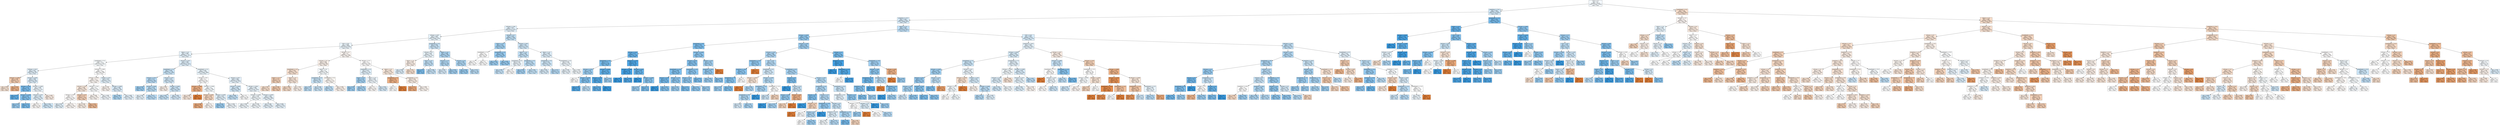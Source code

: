 digraph Tree {
node [shape=box, style="filled", color="black"] ;
0 [label="CCR <= 5.5\ngini = 0.5\nsamples = 26325\nvalue = [12833, 13492]\nclass = True", fillcolor="#f5fafe"] ;
1 [label="graphSize <= 75.0\ngini = 0.492\nsamples = 16341\nvalue = [7134, 9207]\nclass = True", fillcolor="#d2e9f9"] ;
0 -> 1 [labeldistance=2.5, labelangle=45, headlabel="True"] ;
2 [label="graphSize <= 22.5\ngini = 0.494\nsamples = 15531\nvalue = [6940, 8591]\nclass = True", fillcolor="#d9ecfa"] ;
1 -> 2 ;
3 [label="sdComm <= 0.65\ngini = 0.497\nsamples = 11117\nvalue = [5140, 5977]\nclass = True", fillcolor="#e3f1fb"] ;
2 -> 3 ;
4 [label="sdComp <= 0.65\ngini = 0.498\nsamples = 9731\nvalue = [4568, 5163]\nclass = True", fillcolor="#e8f4fc"] ;
3 -> 4 ;
5 [label="CCR <= 0.55\ngini = 0.499\nsamples = 8936\nvalue = [4230, 4706]\nclass = True", fillcolor="#ebf5fc"] ;
4 -> 5 ;
6 [label="nbproc <= 4.5\ngini = 0.498\nsamples = 7722\nvalue = [3605, 4117]\nclass = True", fillcolor="#e6f3fc"] ;
5 -> 6 ;
7 [label="graphDepth <= 3.5\ngini = 0.5\nsamples = 2450\nvalue = [1203, 1247]\nclass = True", fillcolor="#f8fcfe"] ;
6 -> 7 ;
8 [label="sdComp <= 0.02\ngini = 0.497\nsamples = 560\nvalue = [259, 301]\nclass = True", fillcolor="#e3f1fb"] ;
7 -> 8 ;
9 [label="sdComm <= 0.065\ngini = 0.469\nsamples = 32\nvalue = [20, 12]\nclass = False", fillcolor="#f5cdb0"] ;
8 -> 9 ;
10 [label="gini = 0.494\nsamples = 18\nvalue = [10, 8]\nclass = False", fillcolor="#fae6d7"] ;
9 -> 10 ;
11 [label="gini = 0.408\nsamples = 14\nvalue = [10, 4]\nclass = False", fillcolor="#efb388"] ;
9 -> 11 ;
12 [label="sdComp <= 0.065\ngini = 0.496\nsamples = 528\nvalue = [239, 289]\nclass = True", fillcolor="#ddeefb"] ;
8 -> 12 ;
13 [label="sdComm <= 0.02\ngini = 0.375\nsamples = 56\nvalue = [14, 42]\nclass = True", fillcolor="#7bbeee"] ;
12 -> 13 ;
14 [label="gini = 0.278\nsamples = 12\nvalue = [2, 10]\nclass = True", fillcolor="#61b1ea"] ;
13 -> 14 ;
15 [label="sdComm <= 0.065\ngini = 0.397\nsamples = 44\nvalue = [12, 32]\nclass = True", fillcolor="#83c2ef"] ;
13 -> 15 ;
16 [label="gini = 0.444\nsamples = 12\nvalue = [4, 8]\nclass = True", fillcolor="#9ccef2"] ;
15 -> 16 ;
17 [label="gini = 0.375\nsamples = 32\nvalue = [8, 24]\nclass = True", fillcolor="#7bbeee"] ;
15 -> 17 ;
18 [label="sdComm <= 0.065\ngini = 0.499\nsamples = 472\nvalue = [225, 247]\nclass = True", fillcolor="#edf6fd"] ;
12 -> 18 ;
19 [label="sdComm <= 0.02\ngini = 0.496\nsamples = 358\nvalue = [164, 194]\nclass = True", fillcolor="#e0f0fb"] ;
18 -> 19 ;
20 [label="gini = 0.5\nsamples = 122\nvalue = [62, 60]\nclass = False", fillcolor="#fefbf9"] ;
19 -> 20 ;
21 [label="gini = 0.491\nsamples = 236\nvalue = [102, 134]\nclass = True", fillcolor="#d0e8f9"] ;
19 -> 21 ;
22 [label="gini = 0.498\nsamples = 114\nvalue = [61, 53]\nclass = False", fillcolor="#fceee5"] ;
18 -> 22 ;
23 [label="sdComm <= 0.065\ngini = 0.5\nsamples = 1890\nvalue = [944, 946]\nclass = True", fillcolor="#ffffff"] ;
7 -> 23 ;
24 [label="sdComp <= 0.065\ngini = 0.5\nsamples = 1386\nvalue = [712, 674]\nclass = False", fillcolor="#fef8f4"] ;
23 -> 24 ;
25 [label="sdComm <= 0.02\ngini = 0.496\nsamples = 508\nvalue = [276, 232]\nclass = False", fillcolor="#fbebdf"] ;
24 -> 25 ;
26 [label="sdComp <= 0.02\ngini = 0.5\nsamples = 314\nvalue = [158, 156]\nclass = False", fillcolor="#fffdfc"] ;
25 -> 26 ;
27 [label="gini = 0.497\nsamples = 52\nvalue = [24, 28]\nclass = True", fillcolor="#e3f1fb"] ;
26 -> 27 ;
28 [label="gini = 0.5\nsamples = 262\nvalue = [134, 128]\nclass = False", fillcolor="#fef9f6"] ;
26 -> 28 ;
29 [label="sdComp <= 0.02\ngini = 0.477\nsamples = 194\nvalue = [118, 76]\nclass = False", fillcolor="#f6d2b9"] ;
25 -> 29 ;
30 [label="gini = 0.498\nsamples = 94\nvalue = [50, 44]\nclass = False", fillcolor="#fcf0e7"] ;
29 -> 30 ;
31 [label="gini = 0.435\nsamples = 100\nvalue = [68, 32]\nclass = False", fillcolor="#f1bc96"] ;
29 -> 31 ;
32 [label="sdComm <= 0.02\ngini = 0.5\nsamples = 878\nvalue = [436, 442]\nclass = True", fillcolor="#fcfeff"] ;
24 -> 32 ;
33 [label="gini = 0.499\nsamples = 356\nvalue = [184, 172]\nclass = False", fillcolor="#fdf7f2"] ;
32 -> 33 ;
34 [label="gini = 0.499\nsamples = 522\nvalue = [252, 270]\nclass = True", fillcolor="#f2f8fd"] ;
32 -> 34 ;
35 [label="sdComp <= 0.02\ngini = 0.497\nsamples = 504\nvalue = [232, 272]\nclass = True", fillcolor="#e2f1fb"] ;
23 -> 35 ;
36 [label="gini = 0.499\nsamples = 54\nvalue = [28, 26]\nclass = False", fillcolor="#fdf6f1"] ;
35 -> 36 ;
37 [label="sdComp <= 0.065\ngini = 0.496\nsamples = 450\nvalue = [204, 246]\nclass = True", fillcolor="#ddeefb"] ;
35 -> 37 ;
38 [label="gini = 0.466\nsamples = 54\nvalue = [20, 34]\nclass = True", fillcolor="#add7f4"] ;
37 -> 38 ;
39 [label="gini = 0.498\nsamples = 396\nvalue = [184, 212]\nclass = True", fillcolor="#e5f2fc"] ;
37 -> 39 ;
40 [label="sdComm <= 0.02\ngini = 0.496\nsamples = 5272\nvalue = [2402, 2870]\nclass = True", fillcolor="#dfeffb"] ;
6 -> 40 ;
41 [label="graphDepth <= 3.5\ngini = 0.488\nsamples = 1738\nvalue = [734, 1004]\nclass = True", fillcolor="#cae5f8"] ;
40 -> 41 ;
42 [label="sdComp <= 0.02\ngini = 0.477\nsamples = 592\nvalue = [232, 360]\nclass = True", fillcolor="#b9dcf6"] ;
41 -> 42 ;
43 [label="gini = 0.444\nsamples = 48\nvalue = [16, 32]\nclass = True", fillcolor="#9ccef2"] ;
42 -> 43 ;
44 [label="sdComp <= 0.065\ngini = 0.479\nsamples = 544\nvalue = [216, 328]\nclass = True", fillcolor="#bbdef6"] ;
42 -> 44 ;
45 [label="gini = 0.498\nsamples = 30\nvalue = [14, 16]\nclass = True", fillcolor="#e6f3fc"] ;
44 -> 45 ;
46 [label="gini = 0.477\nsamples = 514\nvalue = [202, 312]\nclass = True", fillcolor="#b9dcf6"] ;
44 -> 46 ;
47 [label="sdComp <= 0.02\ngini = 0.492\nsamples = 1146\nvalue = [502, 644]\nclass = True", fillcolor="#d3e9f9"] ;
41 -> 47 ;
48 [label="gini = 0.499\nsamples = 76\nvalue = [40, 36]\nclass = False", fillcolor="#fcf2eb"] ;
47 -> 48 ;
49 [label="sdComp <= 0.065\ngini = 0.491\nsamples = 1070\nvalue = [462, 608]\nclass = True", fillcolor="#cfe7f9"] ;
47 -> 49 ;
50 [label="gini = 0.487\nsamples = 454\nvalue = [190, 264]\nclass = True", fillcolor="#c8e4f8"] ;
49 -> 50 ;
51 [label="gini = 0.493\nsamples = 616\nvalue = [272, 344]\nclass = True", fillcolor="#d6eafa"] ;
49 -> 51 ;
52 [label="graphDepth <= 3.5\ngini = 0.498\nsamples = 3534\nvalue = [1668, 1866]\nclass = True", fillcolor="#eaf5fc"] ;
40 -> 52 ;
53 [label="sdComp <= 0.02\ngini = 0.5\nsamples = 674\nvalue = [338, 336]\nclass = False", fillcolor="#fffefe"] ;
52 -> 53 ;
54 [label="sdComm <= 0.065\ngini = 0.401\nsamples = 36\nvalue = [26, 10]\nclass = False", fillcolor="#efb185"] ;
53 -> 54 ;
55 [label="gini = 0.496\nsamples = 22\nvalue = [12, 10]\nclass = False", fillcolor="#fbeade"] ;
54 -> 55 ;
56 [label="gini = 0.0\nsamples = 14\nvalue = [14, 0]\nclass = False", fillcolor="#e58139"] ;
54 -> 56 ;
57 [label="sdComm <= 0.065\ngini = 0.5\nsamples = 638\nvalue = [312, 326]\nclass = True", fillcolor="#f6fbfe"] ;
53 -> 57 ;
58 [label="sdComp <= 0.065\ngini = 0.483\nsamples = 132\nvalue = [78, 54]\nclass = False", fillcolor="#f7d8c2"] ;
57 -> 58 ;
59 [label="gini = 0.386\nsamples = 46\nvalue = [34, 12]\nclass = False", fillcolor="#eead7f"] ;
58 -> 59 ;
60 [label="gini = 0.5\nsamples = 86\nvalue = [44, 42]\nclass = False", fillcolor="#fef9f6"] ;
58 -> 60 ;
61 [label="sdComp <= 0.065\ngini = 0.497\nsamples = 506\nvalue = [234, 272]\nclass = True", fillcolor="#e3f1fb"] ;
57 -> 61 ;
62 [label="gini = 0.444\nsamples = 60\nvalue = [20, 40]\nclass = True", fillcolor="#9ccef2"] ;
61 -> 62 ;
63 [label="gini = 0.499\nsamples = 446\nvalue = [214, 232]\nclass = True", fillcolor="#f0f7fd"] ;
61 -> 63 ;
64 [label="sdComp <= 0.02\ngini = 0.498\nsamples = 2860\nvalue = [1330, 1530]\nclass = True", fillcolor="#e5f2fc"] ;
52 -> 64 ;
65 [label="sdComm <= 0.065\ngini = 0.492\nsamples = 508\nvalue = [222, 286]\nclass = True", fillcolor="#d3e9f9"] ;
64 -> 65 ;
66 [label="gini = 0.486\nsamples = 376\nvalue = [156, 220]\nclass = True", fillcolor="#c5e2f7"] ;
65 -> 66 ;
67 [label="gini = 0.5\nsamples = 132\nvalue = [66, 66]\nclass = False", fillcolor="#ffffff"] ;
65 -> 67 ;
68 [label="sdComp <= 0.065\ngini = 0.498\nsamples = 2352\nvalue = [1108, 1244]\nclass = True", fillcolor="#e9f4fc"] ;
64 -> 68 ;
69 [label="sdComm <= 0.065\ngini = 0.499\nsamples = 472\nvalue = [228, 244]\nclass = True", fillcolor="#f2f9fd"] ;
68 -> 69 ;
70 [label="gini = 0.499\nsamples = 224\nvalue = [108, 116]\nclass = True", fillcolor="#f1f8fd"] ;
69 -> 70 ;
71 [label="gini = 0.499\nsamples = 248\nvalue = [120, 128]\nclass = True", fillcolor="#f3f9fd"] ;
69 -> 71 ;
72 [label="sdComm <= 0.065\ngini = 0.498\nsamples = 1880\nvalue = [880, 1000]\nclass = True", fillcolor="#e7f3fc"] ;
68 -> 72 ;
73 [label="gini = 0.498\nsamples = 804\nvalue = [376, 428]\nclass = True", fillcolor="#e7f3fc"] ;
72 -> 73 ;
74 [label="gini = 0.498\nsamples = 1076\nvalue = [504, 572]\nclass = True", fillcolor="#e7f3fc"] ;
72 -> 74 ;
75 [label="sdComp <= 0.2\ngini = 0.5\nsamples = 1214\nvalue = [625, 589]\nclass = False", fillcolor="#fef8f4"] ;
5 -> 75 ;
76 [label="sdComm <= 0.2\ngini = 0.499\nsamples = 686\nvalue = [360, 326]\nclass = False", fillcolor="#fdf3ec"] ;
75 -> 76 ;
77 [label="graphDepth <= 3.5\ngini = 0.492\nsamples = 326\nvalue = [184, 142]\nclass = False", fillcolor="#f9e2d2"] ;
76 -> 77 ;
78 [label="nbproc <= 4.5\ngini = 0.478\nsamples = 76\nvalue = [46, 30]\nclass = False", fillcolor="#f6d3ba"] ;
77 -> 78 ;
79 [label="gini = 0.49\nsamples = 28\nvalue = [16, 12]\nclass = False", fillcolor="#f8e0ce"] ;
78 -> 79 ;
80 [label="gini = 0.469\nsamples = 48\nvalue = [30, 18]\nclass = False", fillcolor="#f5cdb0"] ;
78 -> 80 ;
81 [label="nbproc <= 4.5\ngini = 0.495\nsamples = 250\nvalue = [138, 112]\nclass = False", fillcolor="#fae7da"] ;
77 -> 81 ;
82 [label="gini = 0.488\nsamples = 128\nvalue = [74, 54]\nclass = False", fillcolor="#f8ddc9"] ;
81 -> 82 ;
83 [label="gini = 0.499\nsamples = 122\nvalue = [64, 58]\nclass = False", fillcolor="#fdf3ec"] ;
81 -> 83 ;
84 [label="nbproc <= 4.5\ngini = 0.5\nsamples = 360\nvalue = [176, 184]\nclass = True", fillcolor="#f6fbfe"] ;
76 -> 84 ;
85 [label="graphDepth <= 3.5\ngini = 0.488\nsamples = 90\nvalue = [38, 52]\nclass = True", fillcolor="#cae5f8"] ;
84 -> 85 ;
86 [label="gini = 0.48\nsamples = 10\nvalue = [4, 6]\nclass = True", fillcolor="#bddef6"] ;
85 -> 86 ;
87 [label="gini = 0.489\nsamples = 80\nvalue = [34, 46]\nclass = True", fillcolor="#cbe5f8"] ;
85 -> 87 ;
88 [label="graphDepth <= 3.5\ngini = 0.5\nsamples = 270\nvalue = [138, 132]\nclass = False", fillcolor="#fefaf6"] ;
84 -> 88 ;
89 [label="gini = 0.48\nsamples = 30\nvalue = [12, 18]\nclass = True", fillcolor="#bddef6"] ;
88 -> 89 ;
90 [label="gini = 0.499\nsamples = 240\nvalue = [126, 114]\nclass = False", fillcolor="#fdf3ec"] ;
88 -> 90 ;
91 [label="sdComm <= 0.2\ngini = 0.5\nsamples = 528\nvalue = [265, 263]\nclass = False", fillcolor="#fffefe"] ;
75 -> 91 ;
92 [label="graphDepth <= 3.5\ngini = 0.497\nsamples = 278\nvalue = [128, 150]\nclass = True", fillcolor="#e2f1fb"] ;
91 -> 92 ;
93 [label="nbproc <= 4.5\ngini = 0.455\nsamples = 40\nvalue = [14, 26]\nclass = True", fillcolor="#a4d2f3"] ;
92 -> 93 ;
94 [label="gini = 0.444\nsamples = 12\nvalue = [4, 8]\nclass = True", fillcolor="#9ccef2"] ;
93 -> 94 ;
95 [label="gini = 0.459\nsamples = 28\nvalue = [10, 18]\nclass = True", fillcolor="#a7d3f3"] ;
93 -> 95 ;
96 [label="nbproc <= 4.5\ngini = 0.499\nsamples = 238\nvalue = [114, 124]\nclass = True", fillcolor="#eff7fd"] ;
92 -> 96 ;
97 [label="gini = 0.5\nsamples = 130\nvalue = [66, 64]\nclass = False", fillcolor="#fefbf9"] ;
96 -> 97 ;
98 [label="gini = 0.494\nsamples = 108\nvalue = [48, 60]\nclass = True", fillcolor="#d7ebfa"] ;
96 -> 98 ;
99 [label="nbproc <= 4.5\ngini = 0.495\nsamples = 250\nvalue = [137, 113]\nclass = False", fillcolor="#fae9dc"] ;
91 -> 99 ;
100 [label="graphDepth <= 3.5\ngini = 0.401\nsamples = 18\nvalue = [13, 5]\nclass = False", fillcolor="#efb185"] ;
99 -> 100 ;
101 [label="gini = 0.5\nsamples = 10\nvalue = [5, 5]\nclass = False", fillcolor="#ffffff"] ;
100 -> 101 ;
102 [label="gini = 0.0\nsamples = 8\nvalue = [8, 0]\nclass = False", fillcolor="#e58139"] ;
100 -> 102 ;
103 [label="graphDepth <= 3.5\ngini = 0.498\nsamples = 232\nvalue = [124, 108]\nclass = False", fillcolor="#fcefe5"] ;
99 -> 103 ;
104 [label="gini = 0.375\nsamples = 16\nvalue = [12, 4]\nclass = False", fillcolor="#eeab7b"] ;
103 -> 104 ;
105 [label="gini = 0.499\nsamples = 216\nvalue = [112, 104]\nclass = False", fillcolor="#fdf6f1"] ;
103 -> 105 ;
106 [label="graphDepth <= 3.5\ngini = 0.489\nsamples = 795\nvalue = [338, 457]\nclass = True", fillcolor="#cbe5f8"] ;
4 -> 106 ;
107 [label="sdComm <= 0.2\ngini = 0.498\nsamples = 407\nvalue = [192, 215]\nclass = True", fillcolor="#eaf5fc"] ;
106 -> 107 ;
108 [label="nbproc <= 4.5\ngini = 0.498\nsamples = 211\nvalue = [112, 99]\nclass = False", fillcolor="#fcf0e8"] ;
107 -> 108 ;
109 [label="gini = 0.496\nsamples = 66\nvalue = [30, 36]\nclass = True", fillcolor="#deeffb"] ;
108 -> 109 ;
110 [label="gini = 0.491\nsamples = 145\nvalue = [82, 63]\nclass = False", fillcolor="#f9e2d1"] ;
108 -> 110 ;
111 [label="nbproc <= 4.5\ngini = 0.483\nsamples = 196\nvalue = [80, 116]\nclass = True", fillcolor="#c2e1f7"] ;
107 -> 111 ;
112 [label="gini = 0.375\nsamples = 8\nvalue = [2, 6]\nclass = True", fillcolor="#7bbeee"] ;
111 -> 112 ;
113 [label="gini = 0.486\nsamples = 188\nvalue = [78, 110]\nclass = True", fillcolor="#c5e2f7"] ;
111 -> 113 ;
114 [label="nbproc <= 4.5\ngini = 0.469\nsamples = 388\nvalue = [146, 242]\nclass = True", fillcolor="#b0d8f5"] ;
106 -> 114 ;
115 [label="sdComm <= 0.2\ngini = 0.471\nsamples = 158\nvalue = [60, 98]\nclass = True", fillcolor="#b2d9f5"] ;
114 -> 115 ;
116 [label="gini = 0.494\nsamples = 54\nvalue = [24, 30]\nclass = True", fillcolor="#d7ebfa"] ;
115 -> 116 ;
117 [label="gini = 0.453\nsamples = 104\nvalue = [36, 68]\nclass = True", fillcolor="#a2d1f3"] ;
115 -> 117 ;
118 [label="sdComm <= 0.2\ngini = 0.468\nsamples = 230\nvalue = [86, 144]\nclass = True", fillcolor="#afd8f5"] ;
114 -> 118 ;
119 [label="gini = 0.438\nsamples = 68\nvalue = [22, 46]\nclass = True", fillcolor="#98ccf1"] ;
118 -> 119 ;
120 [label="gini = 0.478\nsamples = 162\nvalue = [64, 98]\nclass = True", fillcolor="#baddf6"] ;
118 -> 120 ;
121 [label="sdComp <= 0.2\ngini = 0.485\nsamples = 1386\nvalue = [572, 814]\nclass = True", fillcolor="#c4e2f7"] ;
3 -> 121 ;
122 [label="nbproc <= 4.5\ngini = 0.457\nsamples = 368\nvalue = [130, 238]\nclass = True", fillcolor="#a5d3f3"] ;
121 -> 122 ;
123 [label="graphDepth <= 3.5\ngini = 0.5\nsamples = 60\nvalue = [30, 30]\nclass = False", fillcolor="#ffffff"] ;
122 -> 123 ;
124 [label="gini = 0.5\nsamples = 20\nvalue = [10, 10]\nclass = False", fillcolor="#ffffff"] ;
123 -> 124 ;
125 [label="gini = 0.5\nsamples = 40\nvalue = [20, 20]\nclass = False", fillcolor="#ffffff"] ;
123 -> 125 ;
126 [label="graphDepth <= 3.5\ngini = 0.439\nsamples = 308\nvalue = [100, 208]\nclass = True", fillcolor="#98ccf2"] ;
122 -> 126 ;
127 [label="gini = 0.444\nsamples = 108\nvalue = [36, 72]\nclass = True", fillcolor="#9ccef2"] ;
126 -> 127 ;
128 [label="gini = 0.435\nsamples = 200\nvalue = [64, 136]\nclass = True", fillcolor="#96cbf1"] ;
126 -> 128 ;
129 [label="sdComp <= 0.65\ngini = 0.491\nsamples = 1018\nvalue = [442, 576]\nclass = True", fillcolor="#d1e8f9"] ;
121 -> 129 ;
130 [label="nbproc <= 4.5\ngini = 0.486\nsamples = 548\nvalue = [228, 320]\nclass = True", fillcolor="#c6e3f8"] ;
129 -> 130 ;
131 [label="graphDepth <= 3.5\ngini = 0.499\nsamples = 84\nvalue = [40, 44]\nclass = True", fillcolor="#edf6fd"] ;
130 -> 131 ;
132 [label="gini = 0.486\nsamples = 24\nvalue = [10, 14]\nclass = True", fillcolor="#c6e3f8"] ;
131 -> 132 ;
133 [label="gini = 0.5\nsamples = 60\nvalue = [30, 30]\nclass = False", fillcolor="#ffffff"] ;
131 -> 133 ;
134 [label="graphDepth <= 3.5\ngini = 0.482\nsamples = 464\nvalue = [188, 276]\nclass = True", fillcolor="#c0e0f7"] ;
130 -> 134 ;
135 [label="gini = 0.454\nsamples = 46\nvalue = [16, 30]\nclass = True", fillcolor="#a3d1f3"] ;
134 -> 135 ;
136 [label="gini = 0.484\nsamples = 418\nvalue = [172, 246]\nclass = True", fillcolor="#c3e2f7"] ;
134 -> 136 ;
137 [label="nbproc <= 4.5\ngini = 0.496\nsamples = 470\nvalue = [214, 256]\nclass = True", fillcolor="#dfeffb"] ;
129 -> 137 ;
138 [label="graphDepth <= 3.5\ngini = 0.491\nsamples = 240\nvalue = [104, 136]\nclass = True", fillcolor="#d0e8f9"] ;
137 -> 138 ;
139 [label="gini = 0.494\nsamples = 188\nvalue = [84, 104]\nclass = True", fillcolor="#d9ecfa"] ;
138 -> 139 ;
140 [label="gini = 0.473\nsamples = 52\nvalue = [20, 32]\nclass = True", fillcolor="#b5daf5"] ;
138 -> 140 ;
141 [label="graphDepth <= 3.5\ngini = 0.499\nsamples = 230\nvalue = [110, 120]\nclass = True", fillcolor="#eff7fd"] ;
137 -> 141 ;
142 [label="gini = 0.498\nsamples = 106\nvalue = [50, 56]\nclass = True", fillcolor="#eaf4fc"] ;
141 -> 142 ;
143 [label="gini = 0.499\nsamples = 124\nvalue = [60, 64]\nclass = True", fillcolor="#f3f9fd"] ;
141 -> 143 ;
144 [label="nbproc <= 4.5\ngini = 0.483\nsamples = 4414\nvalue = [1800, 2614]\nclass = True", fillcolor="#c1e0f7"] ;
2 -> 144 ;
145 [label="sdComp <= 0.065\ngini = 0.434\nsamples = 1294\nvalue = [412, 882]\nclass = True", fillcolor="#95cbf1"] ;
144 -> 145 ;
146 [label="graphDepth <= 9.0\ngini = 0.382\nsamples = 412\nvalue = [106, 306]\nclass = True", fillcolor="#7ebfee"] ;
145 -> 146 ;
147 [label="sdComp <= 0.02\ngini = 0.317\nsamples = 172\nvalue = [34, 138]\nclass = True", fillcolor="#6ab5eb"] ;
146 -> 147 ;
148 [label="graphDepth <= 6.5\ngini = 0.371\nsamples = 114\nvalue = [28, 86]\nclass = True", fillcolor="#79bded"] ;
147 -> 148 ;
149 [label="sdComm <= 0.02\ngini = 0.444\nsamples = 54\nvalue = [18, 36]\nclass = True", fillcolor="#9ccef2"] ;
148 -> 149 ;
150 [label="gini = 0.5\nsamples = 16\nvalue = [8, 8]\nclass = False", fillcolor="#ffffff"] ;
149 -> 150 ;
151 [label="sdComm <= 0.065\ngini = 0.388\nsamples = 38\nvalue = [10, 28]\nclass = True", fillcolor="#80c0ee"] ;
149 -> 151 ;
152 [label="gini = 0.198\nsamples = 18\nvalue = [2, 16]\nclass = True", fillcolor="#52a9e8"] ;
151 -> 152 ;
153 [label="gini = 0.48\nsamples = 20\nvalue = [8, 12]\nclass = True", fillcolor="#bddef6"] ;
151 -> 153 ;
154 [label="sdComm <= 0.065\ngini = 0.278\nsamples = 60\nvalue = [10, 50]\nclass = True", fillcolor="#61b1ea"] ;
148 -> 154 ;
155 [label="sdComm <= 0.02\ngini = 0.219\nsamples = 48\nvalue = [6, 42]\nclass = True", fillcolor="#55abe9"] ;
154 -> 155 ;
156 [label="gini = 0.291\nsamples = 34\nvalue = [6, 28]\nclass = True", fillcolor="#63b2eb"] ;
155 -> 156 ;
157 [label="gini = 0.0\nsamples = 14\nvalue = [0, 14]\nclass = True", fillcolor="#399de5"] ;
155 -> 157 ;
158 [label="gini = 0.444\nsamples = 12\nvalue = [4, 8]\nclass = True", fillcolor="#9ccef2"] ;
154 -> 158 ;
159 [label="graphSize <= 40.0\ngini = 0.185\nsamples = 58\nvalue = [6, 52]\nclass = True", fillcolor="#50a8e8"] ;
147 -> 159 ;
160 [label="sdComm <= 0.065\ngini = 0.105\nsamples = 36\nvalue = [2, 34]\nclass = True", fillcolor="#45a3e7"] ;
159 -> 160 ;
161 [label="gini = 0.0\nsamples = 18\nvalue = [0, 18]\nclass = True", fillcolor="#399de5"] ;
160 -> 161 ;
162 [label="gini = 0.198\nsamples = 18\nvalue = [2, 16]\nclass = True", fillcolor="#52a9e8"] ;
160 -> 162 ;
163 [label="sdComm <= 0.02\ngini = 0.298\nsamples = 22\nvalue = [4, 18]\nclass = True", fillcolor="#65b3eb"] ;
159 -> 163 ;
164 [label="gini = 0.0\nsamples = 8\nvalue = [0, 8]\nclass = True", fillcolor="#399de5"] ;
163 -> 164 ;
165 [label="sdComm <= 0.065\ngini = 0.408\nsamples = 14\nvalue = [4, 10]\nclass = True", fillcolor="#88c4ef"] ;
163 -> 165 ;
166 [label="gini = 0.444\nsamples = 6\nvalue = [2, 4]\nclass = True", fillcolor="#9ccef2"] ;
165 -> 166 ;
167 [label="gini = 0.375\nsamples = 8\nvalue = [2, 6]\nclass = True", fillcolor="#7bbeee"] ;
165 -> 167 ;
168 [label="sdComm <= 0.065\ngini = 0.42\nsamples = 240\nvalue = [72, 168]\nclass = True", fillcolor="#8ec7f0"] ;
146 -> 168 ;
169 [label="sdComm <= 0.02\ngini = 0.399\nsamples = 160\nvalue = [44, 116]\nclass = True", fillcolor="#84c2ef"] ;
168 -> 169 ;
170 [label="graphDepth <= 13.5\ngini = 0.386\nsamples = 92\nvalue = [24, 68]\nclass = True", fillcolor="#7fc0ee"] ;
169 -> 170 ;
171 [label="sdComp <= 0.02\ngini = 0.355\nsamples = 52\nvalue = [12, 40]\nclass = True", fillcolor="#74baed"] ;
170 -> 171 ;
172 [label="gini = 0.0\nsamples = 8\nvalue = [0, 8]\nclass = True", fillcolor="#399de5"] ;
171 -> 172 ;
173 [label="gini = 0.397\nsamples = 44\nvalue = [12, 32]\nclass = True", fillcolor="#83c2ef"] ;
171 -> 173 ;
174 [label="sdComp <= 0.02\ngini = 0.42\nsamples = 40\nvalue = [12, 28]\nclass = True", fillcolor="#8ec7f0"] ;
170 -> 174 ;
175 [label="gini = 0.444\nsamples = 24\nvalue = [8, 16]\nclass = True", fillcolor="#9ccef2"] ;
174 -> 175 ;
176 [label="gini = 0.375\nsamples = 16\nvalue = [4, 12]\nclass = True", fillcolor="#7bbeee"] ;
174 -> 176 ;
177 [label="graphDepth <= 13.5\ngini = 0.415\nsamples = 68\nvalue = [20, 48]\nclass = True", fillcolor="#8bc6f0"] ;
169 -> 177 ;
178 [label="sdComp <= 0.02\ngini = 0.426\nsamples = 52\nvalue = [16, 36]\nclass = True", fillcolor="#91c9f1"] ;
177 -> 178 ;
179 [label="gini = 0.42\nsamples = 40\nvalue = [12, 28]\nclass = True", fillcolor="#8ec7f0"] ;
178 -> 179 ;
180 [label="gini = 0.444\nsamples = 12\nvalue = [4, 8]\nclass = True", fillcolor="#9ccef2"] ;
178 -> 180 ;
181 [label="gini = 0.375\nsamples = 16\nvalue = [4, 12]\nclass = True", fillcolor="#7bbeee"] ;
177 -> 181 ;
182 [label="sdComp <= 0.02\ngini = 0.455\nsamples = 80\nvalue = [28, 52]\nclass = True", fillcolor="#a4d2f3"] ;
168 -> 182 ;
183 [label="graphSize <= 40.0\ngini = 0.432\nsamples = 76\nvalue = [24, 52]\nclass = True", fillcolor="#94caf1"] ;
182 -> 183 ;
184 [label="gini = 0.444\nsamples = 48\nvalue = [16, 32]\nclass = True", fillcolor="#9ccef2"] ;
183 -> 184 ;
185 [label="gini = 0.408\nsamples = 28\nvalue = [8, 20]\nclass = True", fillcolor="#88c4ef"] ;
183 -> 185 ;
186 [label="gini = 0.0\nsamples = 4\nvalue = [4, 0]\nclass = False", fillcolor="#e58139"] ;
182 -> 186 ;
187 [label="sdComm <= 0.65\ngini = 0.453\nsamples = 882\nvalue = [306, 576]\nclass = True", fillcolor="#a2d1f3"] ;
145 -> 187 ;
188 [label="sdComm <= 0.02\ngini = 0.469\nsamples = 686\nvalue = [258, 428]\nclass = True", fillcolor="#b0d8f5"] ;
187 -> 188 ;
189 [label="graphDepth <= 13.5\ngini = 0.426\nsamples = 78\nvalue = [24, 54]\nclass = True", fillcolor="#91c9f1"] ;
188 -> 189 ;
190 [label="graphSize <= 40.0\ngini = 0.411\nsamples = 76\nvalue = [22, 54]\nclass = True", fillcolor="#8ac5f0"] ;
189 -> 190 ;
191 [label="graphDepth <= 7.5\ngini = 0.401\nsamples = 72\nvalue = [20, 52]\nclass = True", fillcolor="#85c3ef"] ;
190 -> 191 ;
192 [label="gini = 0.444\nsamples = 12\nvalue = [4, 8]\nclass = True", fillcolor="#9ccef2"] ;
191 -> 192 ;
193 [label="gini = 0.391\nsamples = 60\nvalue = [16, 44]\nclass = True", fillcolor="#81c1ee"] ;
191 -> 193 ;
194 [label="gini = 0.5\nsamples = 4\nvalue = [2, 2]\nclass = False", fillcolor="#ffffff"] ;
190 -> 194 ;
195 [label="gini = 0.0\nsamples = 2\nvalue = [2, 0]\nclass = False", fillcolor="#e58139"] ;
189 -> 195 ;
196 [label="CCR <= 0.55\ngini = 0.473\nsamples = 608\nvalue = [234, 374]\nclass = True", fillcolor="#b5daf5"] ;
188 -> 196 ;
197 [label="graphDepth <= 6.5\ngini = 0.492\nsamples = 178\nvalue = [78, 100]\nclass = True", fillcolor="#d3e9f9"] ;
196 -> 197 ;
198 [label="sdComm <= 0.065\ngini = 0.494\nsamples = 54\nvalue = [30, 24]\nclass = False", fillcolor="#fae6d7"] ;
197 -> 198 ;
199 [label="gini = 0.0\nsamples = 16\nvalue = [16, 0]\nclass = False", fillcolor="#e58139"] ;
198 -> 199 ;
200 [label="gini = 0.465\nsamples = 38\nvalue = [14, 24]\nclass = True", fillcolor="#acd6f4"] ;
198 -> 200 ;
201 [label="sdComm <= 0.065\ngini = 0.475\nsamples = 124\nvalue = [48, 76]\nclass = True", fillcolor="#b6dbf5"] ;
197 -> 201 ;
202 [label="graphDepth <= 13.5\ngini = 0.461\nsamples = 100\nvalue = [36, 64]\nclass = True", fillcolor="#a8d4f4"] ;
201 -> 202 ;
203 [label="graphDepth <= 9.0\ngini = 0.469\nsamples = 96\nvalue = [36, 60]\nclass = True", fillcolor="#b0d8f5"] ;
202 -> 203 ;
204 [label="gini = 0.494\nsamples = 18\nvalue = [8, 10]\nclass = True", fillcolor="#d7ebfa"] ;
203 -> 204 ;
205 [label="gini = 0.46\nsamples = 78\nvalue = [28, 50]\nclass = True", fillcolor="#a8d4f4"] ;
203 -> 205 ;
206 [label="gini = 0.0\nsamples = 4\nvalue = [0, 4]\nclass = True", fillcolor="#399de5"] ;
202 -> 206 ;
207 [label="graphDepth <= 12.5\ngini = 0.5\nsamples = 24\nvalue = [12, 12]\nclass = False", fillcolor="#ffffff"] ;
201 -> 207 ;
208 [label="gini = 0.49\nsamples = 14\nvalue = [6, 8]\nclass = True", fillcolor="#cee6f8"] ;
207 -> 208 ;
209 [label="gini = 0.48\nsamples = 10\nvalue = [6, 4]\nclass = False", fillcolor="#f6d5bd"] ;
207 -> 209 ;
210 [label="graphDepth <= 6.5\ngini = 0.462\nsamples = 430\nvalue = [156, 274]\nclass = True", fillcolor="#aad5f4"] ;
196 -> 210 ;
211 [label="sdComp <= 0.2\ngini = 0.381\nsamples = 86\nvalue = [22, 64]\nclass = True", fillcolor="#7dbfee"] ;
210 -> 211 ;
212 [label="gini = 0.0\nsamples = 34\nvalue = [0, 34]\nclass = True", fillcolor="#399de5"] ;
211 -> 212 ;
213 [label="sdComm <= 0.2\ngini = 0.488\nsamples = 52\nvalue = [22, 30]\nclass = True", fillcolor="#cae5f8"] ;
211 -> 213 ;
214 [label="sdComp <= 0.65\ngini = 0.432\nsamples = 38\nvalue = [12, 26]\nclass = True", fillcolor="#94caf1"] ;
213 -> 214 ;
215 [label="gini = 0.0\nsamples = 4\nvalue = [0, 4]\nclass = True", fillcolor="#399de5"] ;
214 -> 215 ;
216 [label="gini = 0.457\nsamples = 34\nvalue = [12, 22]\nclass = True", fillcolor="#a5d2f3"] ;
214 -> 216 ;
217 [label="sdComp <= 0.65\ngini = 0.408\nsamples = 14\nvalue = [10, 4]\nclass = False", fillcolor="#efb388"] ;
213 -> 217 ;
218 [label="gini = 0.48\nsamples = 10\nvalue = [6, 4]\nclass = False", fillcolor="#f6d5bd"] ;
217 -> 218 ;
219 [label="gini = 0.0\nsamples = 4\nvalue = [4, 0]\nclass = False", fillcolor="#e58139"] ;
217 -> 219 ;
220 [label="sdComp <= 0.65\ngini = 0.476\nsamples = 344\nvalue = [134, 210]\nclass = True", fillcolor="#b7dcf6"] ;
210 -> 220 ;
221 [label="graphDepth <= 9.0\ngini = 0.469\nsamples = 240\nvalue = [90, 150]\nclass = True", fillcolor="#b0d8f5"] ;
220 -> 221 ;
222 [label="sdComp <= 0.2\ngini = 0.397\nsamples = 22\nvalue = [6, 16]\nclass = True", fillcolor="#83c2ef"] ;
221 -> 222 ;
223 [label="gini = 0.0\nsamples = 12\nvalue = [0, 12]\nclass = True", fillcolor="#399de5"] ;
222 -> 223 ;
224 [label="sdComm <= 0.2\ngini = 0.48\nsamples = 10\nvalue = [6, 4]\nclass = False", fillcolor="#f6d5bd"] ;
222 -> 224 ;
225 [label="gini = 0.0\nsamples = 2\nvalue = [2, 0]\nclass = False", fillcolor="#e58139"] ;
224 -> 225 ;
226 [label="gini = 0.5\nsamples = 8\nvalue = [4, 4]\nclass = False", fillcolor="#ffffff"] ;
224 -> 226 ;
227 [label="sdComm <= 0.2\ngini = 0.474\nsamples = 218\nvalue = [84, 134]\nclass = True", fillcolor="#b5daf5"] ;
221 -> 227 ;
228 [label="graphDepth <= 13.5\ngini = 0.432\nsamples = 76\nvalue = [24, 52]\nclass = True", fillcolor="#94caf1"] ;
227 -> 228 ;
229 [label="sdComp <= 0.2\ngini = 0.469\nsamples = 64\nvalue = [24, 40]\nclass = True", fillcolor="#b0d8f5"] ;
228 -> 229 ;
230 [label="gini = 0.5\nsamples = 16\nvalue = [8, 8]\nclass = False", fillcolor="#ffffff"] ;
229 -> 230 ;
231 [label="gini = 0.444\nsamples = 48\nvalue = [16, 32]\nclass = True", fillcolor="#9ccef2"] ;
229 -> 231 ;
232 [label="gini = 0.0\nsamples = 12\nvalue = [0, 12]\nclass = True", fillcolor="#399de5"] ;
228 -> 232 ;
233 [label="sdComp <= 0.2\ngini = 0.488\nsamples = 142\nvalue = [60, 82]\nclass = True", fillcolor="#cae5f8"] ;
227 -> 233 ;
234 [label="graphSize <= 40.0\ngini = 0.496\nsamples = 88\nvalue = [40, 48]\nclass = True", fillcolor="#deeffb"] ;
233 -> 234 ;
235 [label="gini = 0.499\nsamples = 62\nvalue = [30, 32]\nclass = True", fillcolor="#f3f9fd"] ;
234 -> 235 ;
236 [label="gini = 0.473\nsamples = 26\nvalue = [10, 16]\nclass = True", fillcolor="#b5daf5"] ;
234 -> 236 ;
237 [label="graphDepth <= 13.5\ngini = 0.466\nsamples = 54\nvalue = [20, 34]\nclass = True", fillcolor="#add7f4"] ;
233 -> 237 ;
238 [label="gini = 0.36\nsamples = 34\nvalue = [8, 26]\nclass = True", fillcolor="#76bbed"] ;
237 -> 238 ;
239 [label="gini = 0.48\nsamples = 20\nvalue = [12, 8]\nclass = False", fillcolor="#f6d5bd"] ;
237 -> 239 ;
240 [label="graphDepth <= 13.5\ngini = 0.488\nsamples = 104\nvalue = [44, 60]\nclass = True", fillcolor="#cae5f8"] ;
220 -> 240 ;
241 [label="graphDepth <= 9.0\ngini = 0.497\nsamples = 78\nvalue = [36, 42]\nclass = True", fillcolor="#e3f1fb"] ;
240 -> 241 ;
242 [label="sdComm <= 0.2\ngini = 0.5\nsamples = 16\nvalue = [8, 8]\nclass = False", fillcolor="#ffffff"] ;
241 -> 242 ;
243 [label="gini = 0.444\nsamples = 12\nvalue = [4, 8]\nclass = True", fillcolor="#9ccef2"] ;
242 -> 243 ;
244 [label="gini = 0.0\nsamples = 4\nvalue = [4, 0]\nclass = False", fillcolor="#e58139"] ;
242 -> 244 ;
245 [label="sdComm <= 0.2\ngini = 0.495\nsamples = 62\nvalue = [28, 34]\nclass = True", fillcolor="#dceefa"] ;
241 -> 245 ;
246 [label="gini = 0.5\nsamples = 36\nvalue = [18, 18]\nclass = False", fillcolor="#ffffff"] ;
245 -> 246 ;
247 [label="gini = 0.473\nsamples = 26\nvalue = [10, 16]\nclass = True", fillcolor="#b5daf5"] ;
245 -> 247 ;
248 [label="sdComm <= 0.2\ngini = 0.426\nsamples = 26\nvalue = [8, 18]\nclass = True", fillcolor="#91c9f1"] ;
240 -> 248 ;
249 [label="gini = 0.0\nsamples = 2\nvalue = [0, 2]\nclass = True", fillcolor="#399de5"] ;
248 -> 249 ;
250 [label="gini = 0.444\nsamples = 24\nvalue = [8, 16]\nclass = True", fillcolor="#9ccef2"] ;
248 -> 250 ;
251 [label="sdComp <= 0.2\ngini = 0.37\nsamples = 196\nvalue = [48, 148]\nclass = True", fillcolor="#79bded"] ;
187 -> 251 ;
252 [label="graphSize <= 40.0\ngini = 0.111\nsamples = 68\nvalue = [4, 64]\nclass = True", fillcolor="#45a3e7"] ;
251 -> 252 ;
253 [label="gini = 0.0\nsamples = 34\nvalue = [0, 34]\nclass = True", fillcolor="#399de5"] ;
252 -> 253 ;
254 [label="graphDepth <= 12.5\ngini = 0.208\nsamples = 34\nvalue = [4, 30]\nclass = True", fillcolor="#53aae8"] ;
252 -> 254 ;
255 [label="gini = 0.5\nsamples = 4\nvalue = [2, 2]\nclass = False", fillcolor="#ffffff"] ;
254 -> 255 ;
256 [label="gini = 0.124\nsamples = 30\nvalue = [2, 28]\nclass = True", fillcolor="#47a4e7"] ;
254 -> 256 ;
257 [label="graphDepth <= 13.5\ngini = 0.451\nsamples = 128\nvalue = [44, 84]\nclass = True", fillcolor="#a1d0f3"] ;
251 -> 257 ;
258 [label="sdComp <= 0.65\ngini = 0.419\nsamples = 114\nvalue = [34, 80]\nclass = True", fillcolor="#8dc7f0"] ;
257 -> 258 ;
259 [label="graphDepth <= 9.0\ngini = 0.342\nsamples = 64\nvalue = [14, 50]\nclass = True", fillcolor="#70b8ec"] ;
258 -> 259 ;
260 [label="graphSize <= 40.0\ngini = 0.401\nsamples = 36\nvalue = [10, 26]\nclass = True", fillcolor="#85c3ef"] ;
259 -> 260 ;
261 [label="gini = 0.391\nsamples = 30\nvalue = [8, 22]\nclass = True", fillcolor="#81c1ee"] ;
260 -> 261 ;
262 [label="gini = 0.444\nsamples = 6\nvalue = [2, 4]\nclass = True", fillcolor="#9ccef2"] ;
260 -> 262 ;
263 [label="gini = 0.245\nsamples = 28\nvalue = [4, 24]\nclass = True", fillcolor="#5aade9"] ;
259 -> 263 ;
264 [label="graphDepth <= 6.5\ngini = 0.48\nsamples = 50\nvalue = [20, 30]\nclass = True", fillcolor="#bddef6"] ;
258 -> 264 ;
265 [label="gini = 0.0\nsamples = 8\nvalue = [8, 0]\nclass = False", fillcolor="#e58139"] ;
264 -> 265 ;
266 [label="graphDepth <= 9.0\ngini = 0.408\nsamples = 42\nvalue = [12, 30]\nclass = True", fillcolor="#88c4ef"] ;
264 -> 266 ;
267 [label="gini = 0.0\nsamples = 6\nvalue = [0, 6]\nclass = True", fillcolor="#399de5"] ;
266 -> 267 ;
268 [label="gini = 0.444\nsamples = 36\nvalue = [12, 24]\nclass = True", fillcolor="#9ccef2"] ;
266 -> 268 ;
269 [label="sdComp <= 0.65\ngini = 0.408\nsamples = 14\nvalue = [10, 4]\nclass = False", fillcolor="#efb388"] ;
257 -> 269 ;
270 [label="gini = 0.0\nsamples = 8\nvalue = [8, 0]\nclass = False", fillcolor="#e58139"] ;
269 -> 270 ;
271 [label="gini = 0.444\nsamples = 6\nvalue = [2, 4]\nclass = True", fillcolor="#9ccef2"] ;
269 -> 271 ;
272 [label="CCR <= 0.55\ngini = 0.494\nsamples = 3120\nvalue = [1388, 1732]\nclass = True", fillcolor="#d8ecfa"] ;
144 -> 272 ;
273 [label="graphSize <= 40.0\ngini = 0.498\nsamples = 1916\nvalue = [894, 1022]\nclass = True", fillcolor="#e6f3fc"] ;
272 -> 273 ;
274 [label="sdComp <= 0.065\ngini = 0.495\nsamples = 1520\nvalue = [682, 838]\nclass = True", fillcolor="#daedfa"] ;
273 -> 274 ;
275 [label="graphDepth <= 7.5\ngini = 0.489\nsamples = 624\nvalue = [266, 358]\nclass = True", fillcolor="#cce6f8"] ;
274 -> 275 ;
276 [label="sdComm <= 0.065\ngini = 0.455\nsamples = 246\nvalue = [86, 160]\nclass = True", fillcolor="#a3d2f3"] ;
275 -> 276 ;
277 [label="sdComp <= 0.02\ngini = 0.439\nsamples = 172\nvalue = [56, 116]\nclass = True", fillcolor="#99ccf2"] ;
276 -> 277 ;
278 [label="sdComm <= 0.02\ngini = 0.462\nsamples = 94\nvalue = [34, 60]\nclass = True", fillcolor="#a9d5f4"] ;
277 -> 278 ;
279 [label="gini = 0.49\nsamples = 42\nvalue = [18, 24]\nclass = True", fillcolor="#cee6f8"] ;
278 -> 279 ;
280 [label="gini = 0.426\nsamples = 52\nvalue = [16, 36]\nclass = True", fillcolor="#91c9f1"] ;
278 -> 280 ;
281 [label="sdComm <= 0.02\ngini = 0.405\nsamples = 78\nvalue = [22, 56]\nclass = True", fillcolor="#87c4ef"] ;
277 -> 281 ;
282 [label="gini = 0.375\nsamples = 16\nvalue = [4, 12]\nclass = True", fillcolor="#7bbeee"] ;
281 -> 282 ;
283 [label="gini = 0.412\nsamples = 62\nvalue = [18, 44]\nclass = True", fillcolor="#8ac5f0"] ;
281 -> 283 ;
284 [label="sdComp <= 0.02\ngini = 0.482\nsamples = 74\nvalue = [30, 44]\nclass = True", fillcolor="#c0e0f7"] ;
276 -> 284 ;
285 [label="gini = 0.384\nsamples = 54\nvalue = [14, 40]\nclass = True", fillcolor="#7ebfee"] ;
284 -> 285 ;
286 [label="gini = 0.32\nsamples = 20\nvalue = [16, 4]\nclass = False", fillcolor="#eca06a"] ;
284 -> 286 ;
287 [label="sdComp <= 0.02\ngini = 0.499\nsamples = 378\nvalue = [180, 198]\nclass = True", fillcolor="#edf6fd"] ;
275 -> 287 ;
288 [label="sdComm <= 0.065\ngini = 0.491\nsamples = 102\nvalue = [58, 44]\nclass = False", fillcolor="#f9e1cf"] ;
287 -> 288 ;
289 [label="sdComm <= 0.02\ngini = 0.5\nsamples = 86\nvalue = [42, 44]\nclass = True", fillcolor="#f6fbfe"] ;
288 -> 289 ;
290 [label="gini = 0.5\nsamples = 16\nvalue = [8, 8]\nclass = False", fillcolor="#ffffff"] ;
289 -> 290 ;
291 [label="gini = 0.5\nsamples = 70\nvalue = [34, 36]\nclass = True", fillcolor="#f4fafe"] ;
289 -> 291 ;
292 [label="gini = 0.0\nsamples = 16\nvalue = [16, 0]\nclass = False", fillcolor="#e58139"] ;
288 -> 292 ;
293 [label="sdComm <= 0.02\ngini = 0.493\nsamples = 276\nvalue = [122, 154]\nclass = True", fillcolor="#d6ebfa"] ;
287 -> 293 ;
294 [label="gini = 0.499\nsamples = 96\nvalue = [50, 46]\nclass = False", fillcolor="#fdf5ef"] ;
293 -> 294 ;
295 [label="sdComm <= 0.065\ngini = 0.48\nsamples = 180\nvalue = [72, 108]\nclass = True", fillcolor="#bddef6"] ;
293 -> 295 ;
296 [label="gini = 0.472\nsamples = 136\nvalue = [52, 84]\nclass = True", fillcolor="#b4daf5"] ;
295 -> 296 ;
297 [label="gini = 0.496\nsamples = 44\nvalue = [20, 24]\nclass = True", fillcolor="#deeffb"] ;
295 -> 297 ;
298 [label="graphDepth <= 7.5\ngini = 0.497\nsamples = 896\nvalue = [416, 480]\nclass = True", fillcolor="#e5f2fc"] ;
274 -> 298 ;
299 [label="sdComm <= 0.065\ngini = 0.499\nsamples = 426\nvalue = [206, 220]\nclass = True", fillcolor="#f2f9fd"] ;
298 -> 299 ;
300 [label="sdComm <= 0.02\ngini = 0.496\nsamples = 308\nvalue = [140, 168]\nclass = True", fillcolor="#deeffb"] ;
299 -> 300 ;
301 [label="gini = 0.492\nsamples = 188\nvalue = [82, 106]\nclass = True", fillcolor="#d2e9f9"] ;
300 -> 301 ;
302 [label="gini = 0.499\nsamples = 120\nvalue = [58, 62]\nclass = True", fillcolor="#f2f9fd"] ;
300 -> 302 ;
303 [label="gini = 0.493\nsamples = 118\nvalue = [66, 52]\nclass = False", fillcolor="#f9e4d5"] ;
299 -> 303 ;
304 [label="sdComm <= 0.065\ngini = 0.494\nsamples = 470\nvalue = [210, 260]\nclass = True", fillcolor="#d9ecfa"] ;
298 -> 304 ;
305 [label="sdComm <= 0.02\ngini = 0.498\nsamples = 326\nvalue = [152, 174]\nclass = True", fillcolor="#e6f3fc"] ;
304 -> 305 ;
306 [label="gini = 0.496\nsamples = 264\nvalue = [120, 144]\nclass = True", fillcolor="#deeffb"] ;
305 -> 306 ;
307 [label="gini = 0.499\nsamples = 62\nvalue = [32, 30]\nclass = False", fillcolor="#fdf7f3"] ;
305 -> 307 ;
308 [label="gini = 0.481\nsamples = 144\nvalue = [58, 86]\nclass = True", fillcolor="#bfdff7"] ;
304 -> 308 ;
309 [label="sdComp <= 0.02\ngini = 0.498\nsamples = 396\nvalue = [212, 184]\nclass = False", fillcolor="#fceee5"] ;
273 -> 309 ;
310 [label="sdComm <= 0.065\ngini = 0.488\nsamples = 152\nvalue = [64, 88]\nclass = True", fillcolor="#c9e4f8"] ;
309 -> 310 ;
311 [label="graphDepth <= 12.5\ngini = 0.5\nsamples = 96\nvalue = [48, 48]\nclass = False", fillcolor="#ffffff"] ;
310 -> 311 ;
312 [label="gini = 0.0\nsamples = 4\nvalue = [4, 0]\nclass = False", fillcolor="#e58139"] ;
311 -> 312 ;
313 [label="sdComm <= 0.02\ngini = 0.499\nsamples = 92\nvalue = [44, 48]\nclass = True", fillcolor="#eff7fd"] ;
311 -> 313 ;
314 [label="gini = 0.5\nsamples = 64\nvalue = [32, 32]\nclass = False", fillcolor="#ffffff"] ;
313 -> 314 ;
315 [label="gini = 0.49\nsamples = 28\nvalue = [12, 16]\nclass = True", fillcolor="#cee6f8"] ;
313 -> 315 ;
316 [label="graphDepth <= 12.5\ngini = 0.408\nsamples = 56\nvalue = [16, 40]\nclass = True", fillcolor="#88c4ef"] ;
310 -> 316 ;
317 [label="gini = 0.48\nsamples = 20\nvalue = [8, 12]\nclass = True", fillcolor="#bddef6"] ;
316 -> 317 ;
318 [label="gini = 0.346\nsamples = 36\nvalue = [8, 28]\nclass = True", fillcolor="#72b9ec"] ;
316 -> 318 ;
319 [label="sdComm <= 0.02\ngini = 0.477\nsamples = 244\nvalue = [148, 96]\nclass = False", fillcolor="#f6d3b9"] ;
309 -> 319 ;
320 [label="graphDepth <= 12.5\ngini = 0.5\nsamples = 120\nvalue = [60, 60]\nclass = False", fillcolor="#ffffff"] ;
319 -> 320 ;
321 [label="sdComp <= 0.065\ngini = 0.5\nsamples = 102\nvalue = [50, 52]\nclass = True", fillcolor="#f7fbfe"] ;
320 -> 321 ;
322 [label="gini = 0.49\nsamples = 28\nvalue = [12, 16]\nclass = True", fillcolor="#cee6f8"] ;
321 -> 322 ;
323 [label="gini = 0.5\nsamples = 74\nvalue = [38, 36]\nclass = False", fillcolor="#fef8f5"] ;
321 -> 323 ;
324 [label="sdComp <= 0.065\ngini = 0.494\nsamples = 18\nvalue = [10, 8]\nclass = False", fillcolor="#fae6d7"] ;
320 -> 324 ;
325 [label="gini = 0.48\nsamples = 10\nvalue = [6, 4]\nclass = False", fillcolor="#f6d5bd"] ;
324 -> 325 ;
326 [label="gini = 0.5\nsamples = 8\nvalue = [4, 4]\nclass = False", fillcolor="#ffffff"] ;
324 -> 326 ;
327 [label="sdComp <= 0.065\ngini = 0.412\nsamples = 124\nvalue = [88, 36]\nclass = False", fillcolor="#f0b58a"] ;
319 -> 327 ;
328 [label="sdComm <= 0.065\ngini = 0.225\nsamples = 62\nvalue = [54, 8]\nclass = False", fillcolor="#e99456"] ;
327 -> 328 ;
329 [label="graphDepth <= 12.5\ngini = 0.147\nsamples = 50\nvalue = [46, 4]\nclass = False", fillcolor="#e78c4a"] ;
328 -> 329 ;
330 [label="gini = 0.0\nsamples = 8\nvalue = [8, 0]\nclass = False", fillcolor="#e58139"] ;
329 -> 330 ;
331 [label="gini = 0.172\nsamples = 42\nvalue = [38, 4]\nclass = False", fillcolor="#e88e4e"] ;
329 -> 331 ;
332 [label="graphDepth <= 12.5\ngini = 0.444\nsamples = 12\nvalue = [8, 4]\nclass = False", fillcolor="#f2c09c"] ;
328 -> 332 ;
333 [label="gini = 0.5\nsamples = 8\nvalue = [4, 4]\nclass = False", fillcolor="#ffffff"] ;
332 -> 333 ;
334 [label="gini = 0.0\nsamples = 4\nvalue = [4, 0]\nclass = False", fillcolor="#e58139"] ;
332 -> 334 ;
335 [label="sdComm <= 0.065\ngini = 0.495\nsamples = 62\nvalue = [34, 28]\nclass = False", fillcolor="#fae9dc"] ;
327 -> 335 ;
336 [label="graphDepth <= 12.5\ngini = 0.459\nsamples = 28\nvalue = [18, 10]\nclass = False", fillcolor="#f3c7a7"] ;
335 -> 336 ;
337 [label="gini = 0.245\nsamples = 14\nvalue = [12, 2]\nclass = False", fillcolor="#e9965a"] ;
336 -> 337 ;
338 [label="gini = 0.49\nsamples = 14\nvalue = [6, 8]\nclass = True", fillcolor="#cee6f8"] ;
336 -> 338 ;
339 [label="graphDepth <= 12.5\ngini = 0.498\nsamples = 34\nvalue = [16, 18]\nclass = True", fillcolor="#e9f4fc"] ;
335 -> 339 ;
340 [label="gini = 0.473\nsamples = 26\nvalue = [10, 16]\nclass = True", fillcolor="#b5daf5"] ;
339 -> 340 ;
341 [label="gini = 0.375\nsamples = 8\nvalue = [6, 2]\nclass = False", fillcolor="#eeab7b"] ;
339 -> 341 ;
342 [label="sdComm <= 0.65\ngini = 0.484\nsamples = 1204\nvalue = [494, 710]\nclass = True", fillcolor="#c3e1f7"] ;
272 -> 342 ;
343 [label="sdComp <= 0.65\ngini = 0.473\nsamples = 816\nvalue = [314, 502]\nclass = True", fillcolor="#b5daf5"] ;
342 -> 343 ;
344 [label="graphDepth <= 9.0\ngini = 0.468\nsamples = 628\nvalue = [234, 394]\nclass = True", fillcolor="#afd7f4"] ;
343 -> 344 ;
345 [label="sdComm <= 0.2\ngini = 0.439\nsamples = 154\nvalue = [50, 104]\nclass = True", fillcolor="#98ccf2"] ;
344 -> 345 ;
346 [label="sdComp <= 0.2\ngini = 0.355\nsamples = 78\nvalue = [18, 60]\nclass = True", fillcolor="#74baed"] ;
345 -> 346 ;
347 [label="graphDepth <= 6.5\ngini = 0.382\nsamples = 70\nvalue = [18, 52]\nclass = True", fillcolor="#7ebfee"] ;
346 -> 347 ;
348 [label="gini = 0.34\nsamples = 46\nvalue = [10, 36]\nclass = True", fillcolor="#70b8ec"] ;
347 -> 348 ;
349 [label="gini = 0.444\nsamples = 24\nvalue = [8, 16]\nclass = True", fillcolor="#9ccef2"] ;
347 -> 349 ;
350 [label="gini = 0.0\nsamples = 8\nvalue = [0, 8]\nclass = True", fillcolor="#399de5"] ;
346 -> 350 ;
351 [label="graphDepth <= 6.5\ngini = 0.488\nsamples = 76\nvalue = [32, 44]\nclass = True", fillcolor="#c9e4f8"] ;
345 -> 351 ;
352 [label="sdComp <= 0.2\ngini = 0.5\nsamples = 56\nvalue = [28, 28]\nclass = False", fillcolor="#ffffff"] ;
351 -> 352 ;
353 [label="gini = 0.426\nsamples = 26\nvalue = [18, 8]\nclass = False", fillcolor="#f1b991"] ;
352 -> 353 ;
354 [label="gini = 0.444\nsamples = 30\nvalue = [10, 20]\nclass = True", fillcolor="#9ccef2"] ;
352 -> 354 ;
355 [label="sdComp <= 0.2\ngini = 0.32\nsamples = 20\nvalue = [4, 16]\nclass = True", fillcolor="#6ab6ec"] ;
351 -> 355 ;
356 [label="gini = 0.375\nsamples = 16\nvalue = [4, 12]\nclass = True", fillcolor="#7bbeee"] ;
355 -> 356 ;
357 [label="gini = 0.0\nsamples = 4\nvalue = [0, 4]\nclass = True", fillcolor="#399de5"] ;
355 -> 357 ;
358 [label="sdComm <= 0.2\ngini = 0.475\nsamples = 474\nvalue = [184, 290]\nclass = True", fillcolor="#b7dbf5"] ;
344 -> 358 ;
359 [label="sdComp <= 0.2\ngini = 0.487\nsamples = 300\nvalue = [126, 174]\nclass = True", fillcolor="#c8e4f8"] ;
358 -> 359 ;
360 [label="graphSize <= 40.0\ngini = 0.5\nsamples = 108\nvalue = [54, 54]\nclass = False", fillcolor="#ffffff"] ;
359 -> 360 ;
361 [label="gini = 0.486\nsamples = 72\nvalue = [42, 30]\nclass = False", fillcolor="#f8dbc6"] ;
360 -> 361 ;
362 [label="gini = 0.444\nsamples = 36\nvalue = [12, 24]\nclass = True", fillcolor="#9ccef2"] ;
360 -> 362 ;
363 [label="graphSize <= 40.0\ngini = 0.469\nsamples = 192\nvalue = [72, 120]\nclass = True", fillcolor="#b0d8f5"] ;
359 -> 363 ;
364 [label="gini = 0.468\nsamples = 166\nvalue = [62, 104]\nclass = True", fillcolor="#afd7f4"] ;
363 -> 364 ;
365 [label="gini = 0.473\nsamples = 26\nvalue = [10, 16]\nclass = True", fillcolor="#b5daf5"] ;
363 -> 365 ;
366 [label="graphDepth <= 13.5\ngini = 0.444\nsamples = 174\nvalue = [58, 116]\nclass = True", fillcolor="#9ccef2"] ;
358 -> 366 ;
367 [label="sdComp <= 0.2\ngini = 0.423\nsamples = 138\nvalue = [42, 96]\nclass = True", fillcolor="#90c8f0"] ;
366 -> 367 ;
368 [label="gini = 0.42\nsamples = 80\nvalue = [24, 56]\nclass = True", fillcolor="#8ec7f0"] ;
367 -> 368 ;
369 [label="gini = 0.428\nsamples = 58\nvalue = [18, 40]\nclass = True", fillcolor="#92c9f1"] ;
367 -> 369 ;
370 [label="sdComp <= 0.2\ngini = 0.494\nsamples = 36\nvalue = [16, 20]\nclass = True", fillcolor="#d7ebfa"] ;
366 -> 370 ;
371 [label="gini = 0.473\nsamples = 26\nvalue = [10, 16]\nclass = True", fillcolor="#b5daf5"] ;
370 -> 371 ;
372 [label="gini = 0.48\nsamples = 10\nvalue = [6, 4]\nclass = False", fillcolor="#f6d5bd"] ;
370 -> 372 ;
373 [label="graphSize <= 40.0\ngini = 0.489\nsamples = 188\nvalue = [80, 108]\nclass = True", fillcolor="#cce6f8"] ;
343 -> 373 ;
374 [label="sdComm <= 0.2\ngini = 0.458\nsamples = 124\nvalue = [44, 80]\nclass = True", fillcolor="#a6d3f3"] ;
373 -> 374 ;
375 [label="graphDepth <= 7.5\ngini = 0.444\nsamples = 24\nvalue = [8, 16]\nclass = True", fillcolor="#9ccef2"] ;
374 -> 375 ;
376 [label="gini = 0.444\nsamples = 18\nvalue = [6, 12]\nclass = True", fillcolor="#9ccef2"] ;
375 -> 376 ;
377 [label="gini = 0.444\nsamples = 6\nvalue = [2, 4]\nclass = True", fillcolor="#9ccef2"] ;
375 -> 377 ;
378 [label="graphDepth <= 7.5\ngini = 0.461\nsamples = 100\nvalue = [36, 64]\nclass = True", fillcolor="#a8d4f4"] ;
374 -> 378 ;
379 [label="gini = 0.462\nsamples = 94\nvalue = [34, 60]\nclass = True", fillcolor="#a9d5f4"] ;
378 -> 379 ;
380 [label="gini = 0.444\nsamples = 6\nvalue = [2, 4]\nclass = True", fillcolor="#9ccef2"] ;
378 -> 380 ;
381 [label="graphDepth <= 12.5\ngini = 0.492\nsamples = 64\nvalue = [36, 28]\nclass = False", fillcolor="#f9e3d3"] ;
373 -> 381 ;
382 [label="sdComm <= 0.2\ngini = 0.463\nsamples = 44\nvalue = [28, 16]\nclass = False", fillcolor="#f4c9aa"] ;
381 -> 382 ;
383 [label="gini = 0.48\nsamples = 10\nvalue = [6, 4]\nclass = False", fillcolor="#f6d5bd"] ;
382 -> 383 ;
384 [label="gini = 0.457\nsamples = 34\nvalue = [22, 12]\nclass = False", fillcolor="#f3c6a5"] ;
382 -> 384 ;
385 [label="gini = 0.48\nsamples = 20\nvalue = [8, 12]\nclass = True", fillcolor="#bddef6"] ;
381 -> 385 ;
386 [label="graphDepth <= 6.5\ngini = 0.497\nsamples = 388\nvalue = [180, 208]\nclass = True", fillcolor="#e4f2fc"] ;
342 -> 386 ;
387 [label="sdComp <= 0.2\ngini = 0.47\nsamples = 106\nvalue = [66, 40]\nclass = False", fillcolor="#f5cdb1"] ;
386 -> 387 ;
388 [label="gini = 0.42\nsamples = 40\nvalue = [28, 12]\nclass = False", fillcolor="#f0b78e"] ;
387 -> 388 ;
389 [label="sdComp <= 0.65\ngini = 0.489\nsamples = 66\nvalue = [38, 28]\nclass = False", fillcolor="#f8decb"] ;
387 -> 389 ;
390 [label="gini = 0.497\nsamples = 52\nvalue = [28, 24]\nclass = False", fillcolor="#fbede3"] ;
389 -> 390 ;
391 [label="gini = 0.408\nsamples = 14\nvalue = [10, 4]\nclass = False", fillcolor="#efb388"] ;
389 -> 391 ;
392 [label="sdComp <= 0.2\ngini = 0.482\nsamples = 282\nvalue = [114, 168]\nclass = True", fillcolor="#bfe0f7"] ;
386 -> 392 ;
393 [label="graphDepth <= 13.5\ngini = 0.435\nsamples = 144\nvalue = [46, 98]\nclass = True", fillcolor="#96cbf1"] ;
392 -> 393 ;
394 [label="graphSize <= 40.0\ngini = 0.4\nsamples = 94\nvalue = [26, 68]\nclass = True", fillcolor="#85c2ef"] ;
393 -> 394 ;
395 [label="gini = 0.418\nsamples = 74\nvalue = [22, 52]\nclass = True", fillcolor="#8dc6f0"] ;
394 -> 395 ;
396 [label="gini = 0.32\nsamples = 20\nvalue = [4, 16]\nclass = True", fillcolor="#6ab6ec"] ;
394 -> 396 ;
397 [label="gini = 0.48\nsamples = 50\nvalue = [20, 30]\nclass = True", fillcolor="#bddef6"] ;
393 -> 397 ;
398 [label="graphSize <= 40.0\ngini = 0.5\nsamples = 138\nvalue = [68, 70]\nclass = True", fillcolor="#f9fcfe"] ;
392 -> 398 ;
399 [label="sdComp <= 0.65\ngini = 0.483\nsamples = 44\nvalue = [26, 18]\nclass = False", fillcolor="#f7d8c2"] ;
398 -> 399 ;
400 [label="gini = 0.495\nsamples = 40\nvalue = [22, 18]\nclass = False", fillcolor="#fae8db"] ;
399 -> 400 ;
401 [label="gini = 0.0\nsamples = 4\nvalue = [4, 0]\nclass = False", fillcolor="#e58139"] ;
399 -> 401 ;
402 [label="sdComp <= 0.65\ngini = 0.494\nsamples = 94\nvalue = [42, 52]\nclass = True", fillcolor="#d9ecfa"] ;
398 -> 402 ;
403 [label="graphDepth <= 12.5\ngini = 0.48\nsamples = 50\nvalue = [20, 30]\nclass = True", fillcolor="#bddef6"] ;
402 -> 403 ;
404 [label="gini = 0.49\nsamples = 14\nvalue = [6, 8]\nclass = True", fillcolor="#cee6f8"] ;
403 -> 404 ;
405 [label="gini = 0.475\nsamples = 36\nvalue = [14, 22]\nclass = True", fillcolor="#b7dbf6"] ;
403 -> 405 ;
406 [label="graphDepth <= 12.5\ngini = 0.5\nsamples = 44\nvalue = [22, 22]\nclass = False", fillcolor="#ffffff"] ;
402 -> 406 ;
407 [label="gini = 0.499\nsamples = 42\nvalue = [20, 22]\nclass = True", fillcolor="#edf6fd"] ;
406 -> 407 ;
408 [label="gini = 0.0\nsamples = 2\nvalue = [2, 0]\nclass = False", fillcolor="#e58139"] ;
406 -> 408 ;
409 [label="graphDepth <= 25.5\ngini = 0.364\nsamples = 810\nvalue = [194, 616]\nclass = True", fillcolor="#77bced"] ;
1 -> 409 ;
410 [label="nbproc <= 4.5\ngini = 0.302\nsamples = 410\nvalue = [76, 334]\nclass = True", fillcolor="#66b3eb"] ;
409 -> 410 ;
411 [label="sdComp <= 0.065\ngini = 0.154\nsamples = 190\nvalue = [16, 174]\nclass = True", fillcolor="#4ba6e7"] ;
410 -> 411 ;
412 [label="gini = 0.0\nsamples = 92\nvalue = [0, 92]\nclass = True", fillcolor="#399de5"] ;
411 -> 412 ;
413 [label="sdComm <= 0.065\ngini = 0.273\nsamples = 98\nvalue = [16, 82]\nclass = True", fillcolor="#60b0ea"] ;
411 -> 413 ;
414 [label="sdComm <= 0.02\ngini = 0.498\nsamples = 30\nvalue = [14, 16]\nclass = True", fillcolor="#e6f3fc"] ;
413 -> 414 ;
415 [label="gini = 0.49\nsamples = 14\nvalue = [8, 6]\nclass = False", fillcolor="#f8e0ce"] ;
414 -> 415 ;
416 [label="gini = 0.469\nsamples = 16\nvalue = [6, 10]\nclass = True", fillcolor="#b0d8f5"] ;
414 -> 416 ;
417 [label="sdComp <= 0.65\ngini = 0.057\nsamples = 68\nvalue = [2, 66]\nclass = True", fillcolor="#3fa0e6"] ;
413 -> 417 ;
418 [label="gini = 0.0\nsamples = 58\nvalue = [0, 58]\nclass = True", fillcolor="#399de5"] ;
417 -> 418 ;
419 [label="gini = 0.32\nsamples = 10\nvalue = [2, 8]\nclass = True", fillcolor="#6ab6ec"] ;
417 -> 419 ;
420 [label="CCR <= 0.55\ngini = 0.397\nsamples = 220\nvalue = [60, 160]\nclass = True", fillcolor="#83c2ef"] ;
410 -> 420 ;
421 [label="sdComp <= 0.02\ngini = 0.489\nsamples = 94\nvalue = [40, 54]\nclass = True", fillcolor="#cce6f8"] ;
420 -> 421 ;
422 [label="sdComm <= 0.065\ngini = 0.397\nsamples = 44\nvalue = [12, 32]\nclass = True", fillcolor="#83c2ef"] ;
421 -> 422 ;
423 [label="sdComm <= 0.02\ngini = 0.346\nsamples = 36\nvalue = [8, 28]\nclass = True", fillcolor="#72b9ec"] ;
422 -> 423 ;
424 [label="gini = 0.375\nsamples = 32\nvalue = [8, 24]\nclass = True", fillcolor="#7bbeee"] ;
423 -> 424 ;
425 [label="gini = 0.0\nsamples = 4\nvalue = [0, 4]\nclass = True", fillcolor="#399de5"] ;
423 -> 425 ;
426 [label="gini = 0.5\nsamples = 8\nvalue = [4, 4]\nclass = False", fillcolor="#ffffff"] ;
422 -> 426 ;
427 [label="sdComm <= 0.02\ngini = 0.493\nsamples = 50\nvalue = [28, 22]\nclass = False", fillcolor="#f9e4d5"] ;
421 -> 427 ;
428 [label="sdComp <= 0.065\ngini = 0.498\nsamples = 34\nvalue = [16, 18]\nclass = True", fillcolor="#e9f4fc"] ;
427 -> 428 ;
429 [label="gini = 0.5\nsamples = 32\nvalue = [16, 16]\nclass = False", fillcolor="#ffffff"] ;
428 -> 429 ;
430 [label="gini = 0.0\nsamples = 2\nvalue = [0, 2]\nclass = True", fillcolor="#399de5"] ;
428 -> 430 ;
431 [label="sdComm <= 0.065\ngini = 0.375\nsamples = 16\nvalue = [12, 4]\nclass = False", fillcolor="#eeab7b"] ;
427 -> 431 ;
432 [label="gini = 0.0\nsamples = 8\nvalue = [8, 0]\nclass = False", fillcolor="#e58139"] ;
431 -> 432 ;
433 [label="gini = 0.5\nsamples = 8\nvalue = [4, 4]\nclass = False", fillcolor="#ffffff"] ;
431 -> 433 ;
434 [label="sdComp <= 0.65\ngini = 0.267\nsamples = 126\nvalue = [20, 106]\nclass = True", fillcolor="#5eafea"] ;
420 -> 434 ;
435 [label="sdComm <= 0.65\ngini = 0.159\nsamples = 92\nvalue = [8, 84]\nclass = True", fillcolor="#4ca6e7"] ;
434 -> 435 ;
436 [label="sdComp <= 0.2\ngini = 0.18\nsamples = 80\nvalue = [8, 72]\nclass = True", fillcolor="#4fa8e8"] ;
435 -> 436 ;
437 [label="sdComm <= 0.2\ngini = 0.153\nsamples = 48\nvalue = [4, 44]\nclass = True", fillcolor="#4ba6e7"] ;
436 -> 437 ;
438 [label="gini = 0.165\nsamples = 44\nvalue = [4, 40]\nclass = True", fillcolor="#4da7e8"] ;
437 -> 438 ;
439 [label="gini = 0.0\nsamples = 4\nvalue = [0, 4]\nclass = True", fillcolor="#399de5"] ;
437 -> 439 ;
440 [label="sdComm <= 0.2\ngini = 0.219\nsamples = 32\nvalue = [4, 28]\nclass = True", fillcolor="#55abe9"] ;
436 -> 440 ;
441 [label="gini = 0.245\nsamples = 14\nvalue = [2, 12]\nclass = True", fillcolor="#5aade9"] ;
440 -> 441 ;
442 [label="gini = 0.198\nsamples = 18\nvalue = [2, 16]\nclass = True", fillcolor="#52a9e8"] ;
440 -> 442 ;
443 [label="gini = 0.0\nsamples = 12\nvalue = [0, 12]\nclass = True", fillcolor="#399de5"] ;
435 -> 443 ;
444 [label="sdComm <= 0.65\ngini = 0.457\nsamples = 34\nvalue = [12, 22]\nclass = True", fillcolor="#a5d2f3"] ;
434 -> 444 ;
445 [label="sdComm <= 0.2\ngini = 0.444\nsamples = 24\nvalue = [8, 16]\nclass = True", fillcolor="#9ccef2"] ;
444 -> 445 ;
446 [label="gini = 0.444\nsamples = 18\nvalue = [6, 12]\nclass = True", fillcolor="#9ccef2"] ;
445 -> 446 ;
447 [label="gini = 0.444\nsamples = 6\nvalue = [2, 4]\nclass = True", fillcolor="#9ccef2"] ;
445 -> 447 ;
448 [label="gini = 0.48\nsamples = 10\nvalue = [4, 6]\nclass = True", fillcolor="#bddef6"] ;
444 -> 448 ;
449 [label="sdComp <= 0.065\ngini = 0.416\nsamples = 400\nvalue = [118, 282]\nclass = True", fillcolor="#8cc6f0"] ;
409 -> 449 ;
450 [label="sdComm <= 0.065\ngini = 0.299\nsamples = 120\nvalue = [22, 98]\nclass = True", fillcolor="#65b3eb"] ;
449 -> 450 ;
451 [label="sdComm <= 0.02\ngini = 0.114\nsamples = 66\nvalue = [4, 62]\nclass = True", fillcolor="#46a3e7"] ;
450 -> 451 ;
452 [label="sdComp <= 0.02\ngini = 0.298\nsamples = 22\nvalue = [4, 18]\nclass = True", fillcolor="#65b3eb"] ;
451 -> 452 ;
453 [label="gini = 0.32\nsamples = 20\nvalue = [4, 16]\nclass = True", fillcolor="#6ab6ec"] ;
452 -> 453 ;
454 [label="gini = 0.0\nsamples = 2\nvalue = [0, 2]\nclass = True", fillcolor="#399de5"] ;
452 -> 454 ;
455 [label="gini = 0.0\nsamples = 44\nvalue = [0, 44]\nclass = True", fillcolor="#399de5"] ;
451 -> 455 ;
456 [label="nbproc <= 4.5\ngini = 0.444\nsamples = 54\nvalue = [18, 36]\nclass = True", fillcolor="#9ccef2"] ;
450 -> 456 ;
457 [label="gini = 0.5\nsamples = 8\nvalue = [4, 4]\nclass = False", fillcolor="#ffffff"] ;
456 -> 457 ;
458 [label="sdComp <= 0.02\ngini = 0.423\nsamples = 46\nvalue = [14, 32]\nclass = True", fillcolor="#90c8f0"] ;
456 -> 458 ;
459 [label="gini = 0.444\nsamples = 12\nvalue = [4, 8]\nclass = True", fillcolor="#9ccef2"] ;
458 -> 459 ;
460 [label="gini = 0.415\nsamples = 34\nvalue = [10, 24]\nclass = True", fillcolor="#8bc6f0"] ;
458 -> 460 ;
461 [label="sdComm <= 0.2\ngini = 0.451\nsamples = 280\nvalue = [96, 184]\nclass = True", fillcolor="#a0d0f3"] ;
449 -> 461 ;
462 [label="CCR <= 0.55\ngini = 0.482\nsamples = 138\nvalue = [56, 82]\nclass = True", fillcolor="#c0e0f7"] ;
461 -> 462 ;
463 [label="sdComm <= 0.065\ngini = 0.454\nsamples = 46\nvalue = [16, 30]\nclass = True", fillcolor="#a3d1f3"] ;
462 -> 463 ;
464 [label="sdComm <= 0.02\ngini = 0.488\nsamples = 38\nvalue = [16, 22]\nclass = True", fillcolor="#c9e4f8"] ;
463 -> 464 ;
465 [label="nbproc <= 4.5\ngini = 0.5\nsamples = 20\nvalue = [10, 10]\nclass = False", fillcolor="#ffffff"] ;
464 -> 465 ;
466 [label="gini = 0.49\nsamples = 14\nvalue = [8, 6]\nclass = False", fillcolor="#f8e0ce"] ;
465 -> 466 ;
467 [label="gini = 0.444\nsamples = 6\nvalue = [2, 4]\nclass = True", fillcolor="#9ccef2"] ;
465 -> 467 ;
468 [label="gini = 0.444\nsamples = 18\nvalue = [6, 12]\nclass = True", fillcolor="#9ccef2"] ;
464 -> 468 ;
469 [label="gini = 0.0\nsamples = 8\nvalue = [0, 8]\nclass = True", fillcolor="#399de5"] ;
463 -> 469 ;
470 [label="sdComp <= 0.65\ngini = 0.491\nsamples = 92\nvalue = [40, 52]\nclass = True", fillcolor="#d1e8f9"] ;
462 -> 470 ;
471 [label="sdComp <= 0.2\ngini = 0.498\nsamples = 68\nvalue = [32, 36]\nclass = True", fillcolor="#e9f4fc"] ;
470 -> 471 ;
472 [label="nbproc <= 4.5\ngini = 0.49\nsamples = 56\nvalue = [24, 32]\nclass = True", fillcolor="#cee6f8"] ;
471 -> 472 ;
473 [label="gini = 0.463\nsamples = 22\nvalue = [14, 8]\nclass = False", fillcolor="#f4c9aa"] ;
472 -> 473 ;
474 [label="gini = 0.415\nsamples = 34\nvalue = [10, 24]\nclass = True", fillcolor="#8bc6f0"] ;
472 -> 474 ;
475 [label="nbproc <= 4.5\ngini = 0.444\nsamples = 12\nvalue = [8, 4]\nclass = False", fillcolor="#f2c09c"] ;
471 -> 475 ;
476 [label="gini = 0.0\nsamples = 4\nvalue = [0, 4]\nclass = True", fillcolor="#399de5"] ;
475 -> 476 ;
477 [label="gini = 0.0\nsamples = 8\nvalue = [8, 0]\nclass = False", fillcolor="#e58139"] ;
475 -> 477 ;
478 [label="gini = 0.444\nsamples = 24\nvalue = [8, 16]\nclass = True", fillcolor="#9ccef2"] ;
470 -> 478 ;
479 [label="sdComp <= 0.65\ngini = 0.405\nsamples = 142\nvalue = [40, 102]\nclass = True", fillcolor="#87c3ef"] ;
461 -> 479 ;
480 [label="sdComm <= 0.65\ngini = 0.379\nsamples = 126\nvalue = [32, 94]\nclass = True", fillcolor="#7cbeee"] ;
479 -> 480 ;
481 [label="sdComp <= 0.2\ngini = 0.337\nsamples = 84\nvalue = [18, 66]\nclass = True", fillcolor="#6fb8ec"] ;
480 -> 481 ;
482 [label="nbproc <= 4.5\ngini = 0.417\nsamples = 54\nvalue = [16, 38]\nclass = True", fillcolor="#8cc6f0"] ;
481 -> 482 ;
483 [label="gini = 0.48\nsamples = 20\nvalue = [8, 12]\nclass = True", fillcolor="#bddef6"] ;
482 -> 483 ;
484 [label="gini = 0.36\nsamples = 34\nvalue = [8, 26]\nclass = True", fillcolor="#76bbed"] ;
482 -> 484 ;
485 [label="nbproc <= 4.5\ngini = 0.124\nsamples = 30\nvalue = [2, 28]\nclass = True", fillcolor="#47a4e7"] ;
481 -> 485 ;
486 [label="gini = 0.0\nsamples = 16\nvalue = [0, 16]\nclass = True", fillcolor="#399de5"] ;
485 -> 486 ;
487 [label="gini = 0.245\nsamples = 14\nvalue = [2, 12]\nclass = True", fillcolor="#5aade9"] ;
485 -> 487 ;
488 [label="nbproc <= 4.5\ngini = 0.444\nsamples = 42\nvalue = [14, 28]\nclass = True", fillcolor="#9ccef2"] ;
480 -> 488 ;
489 [label="sdComp <= 0.2\ngini = 0.375\nsamples = 24\nvalue = [6, 18]\nclass = True", fillcolor="#7bbeee"] ;
488 -> 489 ;
490 [label="gini = 0.18\nsamples = 20\nvalue = [2, 18]\nclass = True", fillcolor="#4fa8e8"] ;
489 -> 490 ;
491 [label="gini = 0.0\nsamples = 4\nvalue = [4, 0]\nclass = False", fillcolor="#e58139"] ;
489 -> 491 ;
492 [label="sdComp <= 0.2\ngini = 0.494\nsamples = 18\nvalue = [8, 10]\nclass = True", fillcolor="#d7ebfa"] ;
488 -> 492 ;
493 [label="gini = 0.0\nsamples = 4\nvalue = [4, 0]\nclass = False", fillcolor="#e58139"] ;
492 -> 493 ;
494 [label="gini = 0.408\nsamples = 14\nvalue = [4, 10]\nclass = True", fillcolor="#88c4ef"] ;
492 -> 494 ;
495 [label="sdComm <= 0.65\ngini = 0.5\nsamples = 16\nvalue = [8, 8]\nclass = False", fillcolor="#ffffff"] ;
479 -> 495 ;
496 [label="gini = 0.48\nsamples = 10\nvalue = [6, 4]\nclass = False", fillcolor="#f6d5bd"] ;
495 -> 496 ;
497 [label="gini = 0.444\nsamples = 6\nvalue = [2, 4]\nclass = True", fillcolor="#9ccef2"] ;
495 -> 497 ;
498 [label="graphDepth <= 3.5\ngini = 0.49\nsamples = 9984\nvalue = [5699, 4285]\nclass = False", fillcolor="#f9e0ce"] ;
0 -> 498 [labeldistance=2.5, labelangle=-45, headlabel="False"] ;
499 [label="sdComm <= 2.0\ngini = 0.5\nsamples = 740\nvalue = [380, 360]\nclass = False", fillcolor="#fef8f5"] ;
498 -> 499 ;
500 [label="nbproc <= 4.5\ngini = 0.498\nsamples = 270\nvalue = [126, 144]\nclass = True", fillcolor="#e6f3fc"] ;
499 -> 500 ;
501 [label="sdComp <= 2.0\ngini = 0.49\nsamples = 98\nvalue = [56, 42]\nclass = False", fillcolor="#f8e0ce"] ;
500 -> 501 ;
502 [label="gini = 0.48\nsamples = 60\nvalue = [36, 24]\nclass = False", fillcolor="#f6d5bd"] ;
501 -> 502 ;
503 [label="sdComp <= 6.5\ngini = 0.499\nsamples = 38\nvalue = [20, 18]\nclass = False", fillcolor="#fcf2eb"] ;
501 -> 503 ;
504 [label="gini = 0.5\nsamples = 20\nvalue = [10, 10]\nclass = False", fillcolor="#ffffff"] ;
503 -> 504 ;
505 [label="gini = 0.494\nsamples = 18\nvalue = [10, 8]\nclass = False", fillcolor="#fae6d7"] ;
503 -> 505 ;
506 [label="sdComp <= 6.5\ngini = 0.483\nsamples = 172\nvalue = [70, 102]\nclass = True", fillcolor="#c1e0f7"] ;
500 -> 506 ;
507 [label="sdComp <= 2.0\ngini = 0.498\nsamples = 106\nvalue = [50, 56]\nclass = True", fillcolor="#eaf4fc"] ;
506 -> 507 ;
508 [label="gini = 0.497\nsamples = 78\nvalue = [36, 42]\nclass = True", fillcolor="#e3f1fb"] ;
507 -> 508 ;
509 [label="gini = 0.5\nsamples = 28\nvalue = [14, 14]\nclass = False", fillcolor="#ffffff"] ;
507 -> 509 ;
510 [label="gini = 0.422\nsamples = 66\nvalue = [20, 46]\nclass = True", fillcolor="#8fc8f0"] ;
506 -> 510 ;
511 [label="sdComp <= 6.5\ngini = 0.497\nsamples = 470\nvalue = [254, 216]\nclass = False", fillcolor="#fbece1"] ;
499 -> 511 ;
512 [label="nbproc <= 4.5\ngini = 0.5\nsamples = 362\nvalue = [182, 180]\nclass = False", fillcolor="#fffefd"] ;
511 -> 512 ;
513 [label="sdComm <= 6.5\ngini = 0.497\nsamples = 212\nvalue = [98, 114]\nclass = True", fillcolor="#e3f1fb"] ;
512 -> 513 ;
514 [label="sdComp <= 2.0\ngini = 0.5\nsamples = 96\nvalue = [48, 48]\nclass = False", fillcolor="#ffffff"] ;
513 -> 514 ;
515 [label="gini = 0.5\nsamples = 60\nvalue = [30, 30]\nclass = False", fillcolor="#ffffff"] ;
514 -> 515 ;
516 [label="gini = 0.5\nsamples = 36\nvalue = [18, 18]\nclass = False", fillcolor="#ffffff"] ;
514 -> 516 ;
517 [label="sdComp <= 2.0\ngini = 0.49\nsamples = 116\nvalue = [50, 66]\nclass = True", fillcolor="#cfe7f9"] ;
513 -> 517 ;
518 [label="gini = 0.482\nsamples = 64\nvalue = [26, 38]\nclass = True", fillcolor="#c0e0f7"] ;
517 -> 518 ;
519 [label="gini = 0.497\nsamples = 52\nvalue = [24, 28]\nclass = True", fillcolor="#e3f1fb"] ;
517 -> 519 ;
520 [label="sdComm <= 6.5\ngini = 0.493\nsamples = 150\nvalue = [84, 66]\nclass = False", fillcolor="#f9e4d5"] ;
512 -> 520 ;
521 [label="sdComp <= 2.0\ngini = 0.498\nsamples = 86\nvalue = [46, 40]\nclass = False", fillcolor="#fcefe5"] ;
520 -> 521 ;
522 [label="gini = 0.496\nsamples = 22\nvalue = [12, 10]\nclass = False", fillcolor="#fbeade"] ;
521 -> 522 ;
523 [label="gini = 0.498\nsamples = 64\nvalue = [34, 30]\nclass = False", fillcolor="#fcf0e8"] ;
521 -> 523 ;
524 [label="sdComp <= 2.0\ngini = 0.482\nsamples = 64\nvalue = [38, 26]\nclass = False", fillcolor="#f7d7c0"] ;
520 -> 524 ;
525 [label="gini = 0.48\nsamples = 30\nvalue = [18, 12]\nclass = False", fillcolor="#f6d5bd"] ;
524 -> 525 ;
526 [label="gini = 0.484\nsamples = 34\nvalue = [20, 14]\nclass = False", fillcolor="#f7d9c4"] ;
524 -> 526 ;
527 [label="sdComm <= 6.5\ngini = 0.444\nsamples = 108\nvalue = [72, 36]\nclass = False", fillcolor="#f2c09c"] ;
511 -> 527 ;
528 [label="nbproc <= 4.5\ngini = 0.346\nsamples = 54\nvalue = [42, 12]\nclass = False", fillcolor="#eca572"] ;
527 -> 528 ;
529 [label="gini = 0.444\nsamples = 30\nvalue = [20, 10]\nclass = False", fillcolor="#f2c09c"] ;
528 -> 529 ;
530 [label="gini = 0.153\nsamples = 24\nvalue = [22, 2]\nclass = False", fillcolor="#e78c4b"] ;
528 -> 530 ;
531 [label="nbproc <= 4.5\ngini = 0.494\nsamples = 54\nvalue = [30, 24]\nclass = False", fillcolor="#fae6d7"] ;
527 -> 531 ;
532 [label="gini = 0.473\nsamples = 26\nvalue = [16, 10]\nclass = False", fillcolor="#f5d0b5"] ;
531 -> 532 ;
533 [label="gini = 0.5\nsamples = 28\nvalue = [14, 14]\nclass = False", fillcolor="#ffffff"] ;
531 -> 533 ;
534 [label="nbproc <= 4.5\ngini = 0.489\nsamples = 9244\nvalue = [5319, 3925]\nclass = False", fillcolor="#f8decb"] ;
498 -> 534 ;
535 [label="sdComm <= 6.5\ngini = 0.492\nsamples = 4998\nvalue = [2820, 2178]\nclass = False", fillcolor="#f9e2d2"] ;
534 -> 535 ;
536 [label="sdComp <= 6.5\ngini = 0.494\nsamples = 3562\nvalue = [1976, 1586]\nclass = False", fillcolor="#fae6d8"] ;
535 -> 536 ;
537 [label="sdComm <= 2.0\ngini = 0.49\nsamples = 2338\nvalue = [1334, 1004]\nclass = False", fillcolor="#f9e0ce"] ;
536 -> 537 ;
538 [label="graphDepth <= 6.5\ngini = 0.477\nsamples = 1072\nvalue = [652, 420]\nclass = False", fillcolor="#f6d2b9"] ;
537 -> 538 ;
539 [label="sdComp <= 2.0\ngini = 0.455\nsamples = 378\nvalue = [246, 132]\nclass = False", fillcolor="#f3c5a3"] ;
538 -> 539 ;
540 [label="graphSize <= 22.5\ngini = 0.447\nsamples = 154\nvalue = [102, 52]\nclass = False", fillcolor="#f2c19e"] ;
539 -> 540 ;
541 [label="gini = 0.423\nsamples = 112\nvalue = [78, 34]\nclass = False", fillcolor="#f0b88f"] ;
540 -> 541 ;
542 [label="gini = 0.49\nsamples = 42\nvalue = [24, 18]\nclass = False", fillcolor="#f8e0ce"] ;
540 -> 542 ;
543 [label="graphSize <= 22.5\ngini = 0.459\nsamples = 224\nvalue = [144, 80]\nclass = False", fillcolor="#f3c7a7"] ;
539 -> 543 ;
544 [label="gini = 0.466\nsamples = 184\nvalue = [116, 68]\nclass = False", fillcolor="#f4cbad"] ;
543 -> 544 ;
545 [label="gini = 0.42\nsamples = 40\nvalue = [28, 12]\nclass = False", fillcolor="#f0b78e"] ;
543 -> 545 ;
546 [label="graphDepth <= 13.5\ngini = 0.486\nsamples = 694\nvalue = [406, 288]\nclass = False", fillcolor="#f7dac5"] ;
538 -> 546 ;
547 [label="sdComp <= 2.0\ngini = 0.494\nsamples = 248\nvalue = [138, 110]\nclass = False", fillcolor="#fae5d7"] ;
546 -> 547 ;
548 [label="graphSize <= 40.0\ngini = 0.497\nsamples = 134\nvalue = [72, 62]\nclass = False", fillcolor="#fbeee4"] ;
547 -> 548 ;
549 [label="gini = 0.5\nsamples = 90\nvalue = [46, 44]\nclass = False", fillcolor="#fefaf6"] ;
548 -> 549 ;
550 [label="gini = 0.483\nsamples = 44\nvalue = [26, 18]\nclass = False", fillcolor="#f7d8c2"] ;
548 -> 550 ;
551 [label="graphDepth <= 9.0\ngini = 0.488\nsamples = 114\nvalue = [66, 48]\nclass = False", fillcolor="#f8ddc9"] ;
547 -> 551 ;
552 [label="gini = 0.499\nsamples = 38\nvalue = [20, 18]\nclass = False", fillcolor="#fcf2eb"] ;
551 -> 552 ;
553 [label="gini = 0.478\nsamples = 76\nvalue = [46, 30]\nclass = False", fillcolor="#f6d3ba"] ;
551 -> 553 ;
554 [label="graphSize <= 75.0\ngini = 0.48\nsamples = 446\nvalue = [268, 178]\nclass = False", fillcolor="#f6d5bd"] ;
546 -> 554 ;
555 [label="sdComp <= 2.0\ngini = 0.463\nsamples = 236\nvalue = [150, 86]\nclass = False", fillcolor="#f4c9ab"] ;
554 -> 555 ;
556 [label="gini = 0.465\nsamples = 114\nvalue = [72, 42]\nclass = False", fillcolor="#f4caac"] ;
555 -> 556 ;
557 [label="gini = 0.461\nsamples = 122\nvalue = [78, 44]\nclass = False", fillcolor="#f4c8a9"] ;
555 -> 557 ;
558 [label="graphDepth <= 25.5\ngini = 0.492\nsamples = 210\nvalue = [118, 92]\nclass = False", fillcolor="#f9e3d3"] ;
554 -> 558 ;
559 [label="sdComp <= 2.0\ngini = 0.5\nsamples = 74\nvalue = [38, 36]\nclass = False", fillcolor="#fef8f5"] ;
558 -> 559 ;
560 [label="gini = 0.5\nsamples = 60\nvalue = [30, 30]\nclass = False", fillcolor="#ffffff"] ;
559 -> 560 ;
561 [label="gini = 0.49\nsamples = 14\nvalue = [8, 6]\nclass = False", fillcolor="#f8e0ce"] ;
559 -> 561 ;
562 [label="sdComp <= 2.0\ngini = 0.484\nsamples = 136\nvalue = [80, 56]\nclass = False", fillcolor="#f7d9c4"] ;
558 -> 562 ;
563 [label="gini = 0.467\nsamples = 86\nvalue = [54, 32]\nclass = False", fillcolor="#f4ccae"] ;
562 -> 563 ;
564 [label="gini = 0.499\nsamples = 50\nvalue = [26, 24]\nclass = False", fillcolor="#fdf5f0"] ;
562 -> 564 ;
565 [label="graphSize <= 75.0\ngini = 0.497\nsamples = 1266\nvalue = [682, 584]\nclass = False", fillcolor="#fbede3"] ;
537 -> 565 ;
566 [label="graphSize <= 22.5\ngini = 0.496\nsamples = 1040\nvalue = [568, 472]\nclass = False", fillcolor="#fbeade"] ;
565 -> 566 ;
567 [label="sdComp <= 2.0\ngini = 0.498\nsamples = 358\nvalue = [190, 168]\nclass = False", fillcolor="#fcf0e8"] ;
566 -> 567 ;
568 [label="gini = 0.491\nsamples = 138\nvalue = [78, 60]\nclass = False", fillcolor="#f9e2d1"] ;
567 -> 568 ;
569 [label="gini = 0.5\nsamples = 220\nvalue = [112, 108]\nclass = False", fillcolor="#fefaf8"] ;
567 -> 569 ;
570 [label="graphDepth <= 6.5\ngini = 0.494\nsamples = 682\nvalue = [378, 304]\nclass = False", fillcolor="#fae6d8"] ;
566 -> 570 ;
571 [label="sdComp <= 2.0\ngini = 0.489\nsamples = 136\nvalue = [78, 58]\nclass = False", fillcolor="#f8dfcc"] ;
570 -> 571 ;
572 [label="gini = 0.48\nsamples = 40\nvalue = [24, 16]\nclass = False", fillcolor="#f6d5bd"] ;
571 -> 572 ;
573 [label="gini = 0.492\nsamples = 96\nvalue = [54, 42]\nclass = False", fillcolor="#f9e3d3"] ;
571 -> 573 ;
574 [label="graphDepth <= 9.0\ngini = 0.495\nsamples = 546\nvalue = [300, 246]\nclass = False", fillcolor="#fae8db"] ;
570 -> 574 ;
575 [label="sdComp <= 2.0\ngini = 0.5\nsamples = 84\nvalue = [42, 42]\nclass = False", fillcolor="#ffffff"] ;
574 -> 575 ;
576 [label="gini = 0.5\nsamples = 32\nvalue = [16, 16]\nclass = False", fillcolor="#ffffff"] ;
575 -> 576 ;
577 [label="gini = 0.5\nsamples = 52\nvalue = [26, 26]\nclass = False", fillcolor="#ffffff"] ;
575 -> 577 ;
578 [label="sdComp <= 2.0\ngini = 0.493\nsamples = 462\nvalue = [258, 204]\nclass = False", fillcolor="#fae5d6"] ;
574 -> 578 ;
579 [label="graphSize <= 40.0\ngini = 0.495\nsamples = 142\nvalue = [78, 64]\nclass = False", fillcolor="#fae8db"] ;
578 -> 579 ;
580 [label="gini = 0.472\nsamples = 42\nvalue = [26, 16]\nclass = False", fillcolor="#f5cfb3"] ;
579 -> 580 ;
581 [label="gini = 0.499\nsamples = 100\nvalue = [52, 48]\nclass = False", fillcolor="#fdf5f0"] ;
579 -> 581 ;
582 [label="graphSize <= 40.0\ngini = 0.492\nsamples = 320\nvalue = [180, 140]\nclass = False", fillcolor="#f9e3d3"] ;
578 -> 582 ;
583 [label="gini = 0.497\nsamples = 200\nvalue = [108, 92]\nclass = False", fillcolor="#fbece2"] ;
582 -> 583 ;
584 [label="gini = 0.48\nsamples = 120\nvalue = [72, 48]\nclass = False", fillcolor="#f6d5bd"] ;
582 -> 584 ;
585 [label="sdComp <= 2.0\ngini = 0.5\nsamples = 226\nvalue = [114, 112]\nclass = False", fillcolor="#fffdfc"] ;
565 -> 585 ;
586 [label="graphDepth <= 25.5\ngini = 0.5\nsamples = 132\nvalue = [68, 64]\nclass = False", fillcolor="#fdf8f3"] ;
585 -> 586 ;
587 [label="gini = 0.49\nsamples = 56\nvalue = [24, 32]\nclass = True", fillcolor="#cee6f8"] ;
586 -> 587 ;
588 [label="gini = 0.488\nsamples = 76\nvalue = [44, 32]\nclass = False", fillcolor="#f8ddc9"] ;
586 -> 588 ;
589 [label="graphDepth <= 25.5\ngini = 0.5\nsamples = 94\nvalue = [46, 48]\nclass = True", fillcolor="#f7fbfe"] ;
585 -> 589 ;
590 [label="gini = 0.444\nsamples = 30\nvalue = [20, 10]\nclass = False", fillcolor="#f2c09c"] ;
589 -> 590 ;
591 [label="gini = 0.482\nsamples = 64\nvalue = [26, 38]\nclass = True", fillcolor="#c0e0f7"] ;
589 -> 591 ;
592 [label="graphDepth <= 13.5\ngini = 0.499\nsamples = 1224\nvalue = [642, 582]\nclass = False", fillcolor="#fdf3ec"] ;
536 -> 592 ;
593 [label="graphSize <= 22.5\ngini = 0.496\nsamples = 730\nvalue = [396, 334]\nclass = False", fillcolor="#fbebe0"] ;
592 -> 593 ;
594 [label="sdComm <= 2.0\ngini = 0.499\nsamples = 538\nvalue = [278, 260]\nclass = False", fillcolor="#fdf7f2"] ;
593 -> 594 ;
595 [label="gini = 0.5\nsamples = 372\nvalue = [186, 186]\nclass = False", fillcolor="#ffffff"] ;
594 -> 595 ;
596 [label="gini = 0.494\nsamples = 166\nvalue = [92, 74]\nclass = False", fillcolor="#fae6d8"] ;
594 -> 596 ;
597 [label="graphSize <= 40.0\ngini = 0.474\nsamples = 192\nvalue = [118, 74]\nclass = False", fillcolor="#f5d0b5"] ;
593 -> 597 ;
598 [label="sdComm <= 2.0\ngini = 0.469\nsamples = 170\nvalue = [106, 64]\nclass = False", fillcolor="#f5cdb1"] ;
597 -> 598 ;
599 [label="graphDepth <= 7.5\ngini = 0.477\nsamples = 112\nvalue = [68, 44]\nclass = False", fillcolor="#f6d3b9"] ;
598 -> 599 ;
600 [label="gini = 0.5\nsamples = 32\nvalue = [16, 16]\nclass = False", fillcolor="#ffffff"] ;
599 -> 600 ;
601 [label="gini = 0.455\nsamples = 80\nvalue = [52, 28]\nclass = False", fillcolor="#f3c5a4"] ;
599 -> 601 ;
602 [label="graphDepth <= 7.5\ngini = 0.452\nsamples = 58\nvalue = [38, 20]\nclass = False", fillcolor="#f3c3a1"] ;
598 -> 602 ;
603 [label="gini = 0.391\nsamples = 30\nvalue = [22, 8]\nclass = False", fillcolor="#eeaf81"] ;
602 -> 603 ;
604 [label="gini = 0.49\nsamples = 28\nvalue = [16, 12]\nclass = False", fillcolor="#f8e0ce"] ;
602 -> 604 ;
605 [label="sdComm <= 2.0\ngini = 0.496\nsamples = 22\nvalue = [12, 10]\nclass = False", fillcolor="#fbeade"] ;
597 -> 605 ;
606 [label="gini = 0.48\nsamples = 10\nvalue = [6, 4]\nclass = False", fillcolor="#f6d5bd"] ;
605 -> 606 ;
607 [label="gini = 0.5\nsamples = 12\nvalue = [6, 6]\nclass = False", fillcolor="#ffffff"] ;
605 -> 607 ;
608 [label="graphDepth <= 25.5\ngini = 0.5\nsamples = 494\nvalue = [246, 248]\nclass = True", fillcolor="#fdfeff"] ;
592 -> 608 ;
609 [label="sdComm <= 2.0\ngini = 0.5\nsamples = 282\nvalue = [144, 138]\nclass = False", fillcolor="#fefaf7"] ;
608 -> 609 ;
610 [label="graphSize <= 75.0\ngini = 0.48\nsamples = 90\nvalue = [54, 36]\nclass = False", fillcolor="#f6d5bd"] ;
609 -> 610 ;
611 [label="gini = 0.48\nsamples = 80\nvalue = [48, 32]\nclass = False", fillcolor="#f6d5bd"] ;
610 -> 611 ;
612 [label="gini = 0.48\nsamples = 10\nvalue = [6, 4]\nclass = False", fillcolor="#f6d5bd"] ;
610 -> 612 ;
613 [label="graphSize <= 75.0\ngini = 0.498\nsamples = 192\nvalue = [90, 102]\nclass = True", fillcolor="#e8f3fc"] ;
609 -> 613 ;
614 [label="gini = 0.495\nsamples = 182\nvalue = [82, 100]\nclass = True", fillcolor="#dbedfa"] ;
613 -> 614 ;
615 [label="gini = 0.32\nsamples = 10\nvalue = [8, 2]\nclass = False", fillcolor="#eca06a"] ;
613 -> 615 ;
616 [label="sdComm <= 2.0\ngini = 0.499\nsamples = 212\nvalue = [102, 110]\nclass = True", fillcolor="#f1f8fd"] ;
608 -> 616 ;
617 [label="gini = 0.496\nsamples = 184\nvalue = [84, 100]\nclass = True", fillcolor="#dfeffb"] ;
616 -> 617 ;
618 [label="gini = 0.459\nsamples = 28\nvalue = [18, 10]\nclass = False", fillcolor="#f3c7a7"] ;
616 -> 618 ;
619 [label="graphDepth <= 25.5\ngini = 0.485\nsamples = 1436\nvalue = [844, 592]\nclass = False", fillcolor="#f7d9c4"] ;
535 -> 619 ;
620 [label="sdComp <= 6.5\ngini = 0.489\nsamples = 1346\nvalue = [772, 574]\nclass = False", fillcolor="#f8dfcc"] ;
619 -> 620 ;
621 [label="sdComp <= 2.0\ngini = 0.495\nsamples = 920\nvalue = [508, 412]\nclass = False", fillcolor="#fae7da"] ;
620 -> 621 ;
622 [label="graphSize <= 75.0\ngini = 0.498\nsamples = 466\nvalue = [248, 218]\nclass = False", fillcolor="#fcf0e7"] ;
621 -> 622 ;
623 [label="graphDepth <= 9.0\ngini = 0.499\nsamples = 418\nvalue = [216, 202]\nclass = False", fillcolor="#fdf7f2"] ;
622 -> 623 ;
624 [label="graphSize <= 40.0\ngini = 0.5\nsamples = 194\nvalue = [96, 98]\nclass = True", fillcolor="#fbfdfe"] ;
623 -> 624 ;
625 [label="graphSize <= 22.5\ngini = 0.5\nsamples = 158\nvalue = [80, 78]\nclass = False", fillcolor="#fefcfa"] ;
624 -> 625 ;
626 [label="gini = 0.5\nsamples = 132\nvalue = [66, 66]\nclass = False", fillcolor="#ffffff"] ;
625 -> 626 ;
627 [label="gini = 0.497\nsamples = 26\nvalue = [14, 12]\nclass = False", fillcolor="#fbede3"] ;
625 -> 627 ;
628 [label="gini = 0.494\nsamples = 36\nvalue = [16, 20]\nclass = True", fillcolor="#d7ebfa"] ;
624 -> 628 ;
629 [label="graphSize <= 40.0\ngini = 0.497\nsamples = 224\nvalue = [120, 104]\nclass = False", fillcolor="#fceee5"] ;
623 -> 629 ;
630 [label="gini = 0.499\nsamples = 80\nvalue = [42, 38]\nclass = False", fillcolor="#fdf3ec"] ;
629 -> 630 ;
631 [label="gini = 0.497\nsamples = 144\nvalue = [78, 66]\nclass = False", fillcolor="#fbece1"] ;
629 -> 631 ;
632 [label="gini = 0.444\nsamples = 48\nvalue = [32, 16]\nclass = False", fillcolor="#f2c09c"] ;
622 -> 632 ;
633 [label="graphSize <= 75.0\ngini = 0.489\nsamples = 454\nvalue = [260, 194]\nclass = False", fillcolor="#f8dfcd"] ;
621 -> 633 ;
634 [label="graphSize <= 22.5\ngini = 0.487\nsamples = 406\nvalue = [236, 170]\nclass = False", fillcolor="#f8dcc8"] ;
633 -> 634 ;
635 [label="gini = 0.495\nsamples = 134\nvalue = [74, 60]\nclass = False", fillcolor="#fae7da"] ;
634 -> 635 ;
636 [label="graphDepth <= 6.5\ngini = 0.482\nsamples = 272\nvalue = [162, 110]\nclass = False", fillcolor="#f7d7bf"] ;
634 -> 636 ;
637 [label="gini = 0.444\nsamples = 42\nvalue = [28, 14]\nclass = False", fillcolor="#f2c09c"] ;
636 -> 637 ;
638 [label="graphSize <= 40.0\ngini = 0.486\nsamples = 230\nvalue = [134, 96]\nclass = False", fillcolor="#f8dbc7"] ;
636 -> 638 ;
639 [label="gini = 0.496\nsamples = 88\nvalue = [48, 40]\nclass = False", fillcolor="#fbeade"] ;
638 -> 639 ;
640 [label="graphDepth <= 12.5\ngini = 0.478\nsamples = 142\nvalue = [86, 56]\nclass = False", fillcolor="#f6d3ba"] ;
638 -> 640 ;
641 [label="gini = 0.482\nsamples = 74\nvalue = [44, 30]\nclass = False", fillcolor="#f7d7c0"] ;
640 -> 641 ;
642 [label="gini = 0.472\nsamples = 68\nvalue = [42, 26]\nclass = False", fillcolor="#f5cfb4"] ;
640 -> 642 ;
643 [label="gini = 0.5\nsamples = 48\nvalue = [24, 24]\nclass = False", fillcolor="#ffffff"] ;
633 -> 643 ;
644 [label="graphSize <= 40.0\ngini = 0.471\nsamples = 426\nvalue = [264, 162]\nclass = False", fillcolor="#f5ceb2"] ;
620 -> 644 ;
645 [label="graphSize <= 22.5\ngini = 0.46\nsamples = 324\nvalue = [208, 116]\nclass = False", fillcolor="#f4c7a7"] ;
644 -> 645 ;
646 [label="gini = 0.487\nsamples = 162\nvalue = [94, 68]\nclass = False", fillcolor="#f8dcc8"] ;
645 -> 646 ;
647 [label="graphDepth <= 7.5\ngini = 0.417\nsamples = 162\nvalue = [114, 48]\nclass = False", fillcolor="#f0b68c"] ;
645 -> 647 ;
648 [label="gini = 0.278\nsamples = 60\nvalue = [50, 10]\nclass = False", fillcolor="#ea9a61"] ;
647 -> 648 ;
649 [label="gini = 0.468\nsamples = 102\nvalue = [64, 38]\nclass = False", fillcolor="#f4ccaf"] ;
647 -> 649 ;
650 [label="graphSize <= 75.0\ngini = 0.495\nsamples = 102\nvalue = [56, 46]\nclass = False", fillcolor="#fae8dc"] ;
644 -> 650 ;
651 [label="graphDepth <= 12.5\ngini = 0.498\nsamples = 86\nvalue = [46, 40]\nclass = False", fillcolor="#fcefe5"] ;
650 -> 651 ;
652 [label="gini = 0.497\nsamples = 26\nvalue = [14, 12]\nclass = False", fillcolor="#fbede3"] ;
651 -> 652 ;
653 [label="gini = 0.498\nsamples = 60\nvalue = [32, 28]\nclass = False", fillcolor="#fcefe6"] ;
651 -> 653 ;
654 [label="gini = 0.469\nsamples = 16\nvalue = [10, 6]\nclass = False", fillcolor="#f5cdb0"] ;
650 -> 654 ;
655 [label="sdComp <= 2.0\ngini = 0.32\nsamples = 90\nvalue = [72, 18]\nclass = False", fillcolor="#eca06a"] ;
619 -> 655 ;
656 [label="gini = 0.494\nsamples = 18\nvalue = [10, 8]\nclass = False", fillcolor="#fae6d7"] ;
655 -> 656 ;
657 [label="sdComp <= 6.5\ngini = 0.239\nsamples = 72\nvalue = [62, 10]\nclass = False", fillcolor="#e99559"] ;
655 -> 657 ;
658 [label="gini = 0.245\nsamples = 56\nvalue = [48, 8]\nclass = False", fillcolor="#e9965a"] ;
657 -> 658 ;
659 [label="gini = 0.219\nsamples = 16\nvalue = [14, 2]\nclass = False", fillcolor="#e99355"] ;
657 -> 659 ;
660 [label="graphSize <= 75.0\ngini = 0.484\nsamples = 4246\nvalue = [2499, 1747]\nclass = False", fillcolor="#f7d9c3"] ;
534 -> 660 ;
661 [label="graphDepth <= 6.5\ngini = 0.489\nsamples = 3160\nvalue = [1817, 1343]\nclass = False", fillcolor="#f8decb"] ;
660 -> 661 ;
662 [label="sdComm <= 2.0\ngini = 0.474\nsamples = 1102\nvalue = [676, 426]\nclass = False", fillcolor="#f5d0b6"] ;
661 -> 662 ;
663 [label="graphSize <= 22.5\ngini = 0.495\nsamples = 336\nvalue = [184, 152]\nclass = False", fillcolor="#fae9dd"] ;
662 -> 663 ;
664 [label="sdComp <= 2.0\ngini = 0.499\nsamples = 228\nvalue = [120, 108]\nclass = False", fillcolor="#fcf2eb"] ;
663 -> 664 ;
665 [label="gini = 0.5\nsamples = 60\nvalue = [30, 30]\nclass = False", fillcolor="#ffffff"] ;
664 -> 665 ;
666 [label="sdComp <= 6.5\ngini = 0.497\nsamples = 168\nvalue = [90, 78]\nclass = False", fillcolor="#fceee5"] ;
664 -> 666 ;
667 [label="gini = 0.497\nsamples = 104\nvalue = [56, 48]\nclass = False", fillcolor="#fbede3"] ;
666 -> 667 ;
668 [label="gini = 0.498\nsamples = 64\nvalue = [34, 30]\nclass = False", fillcolor="#fcf0e8"] ;
666 -> 668 ;
669 [label="sdComp <= 6.5\ngini = 0.483\nsamples = 108\nvalue = [64, 44]\nclass = False", fillcolor="#f7d8c1"] ;
663 -> 669 ;
670 [label="sdComp <= 2.0\ngini = 0.494\nsamples = 76\nvalue = [42, 34]\nclass = False", fillcolor="#fae7d9"] ;
669 -> 670 ;
671 [label="gini = 0.494\nsamples = 36\nvalue = [20, 16]\nclass = False", fillcolor="#fae6d7"] ;
670 -> 671 ;
672 [label="gini = 0.495\nsamples = 40\nvalue = [22, 18]\nclass = False", fillcolor="#fae8db"] ;
670 -> 672 ;
673 [label="gini = 0.43\nsamples = 32\nvalue = [22, 10]\nclass = False", fillcolor="#f1ba93"] ;
669 -> 673 ;
674 [label="graphSize <= 22.5\ngini = 0.46\nsamples = 766\nvalue = [492, 274]\nclass = False", fillcolor="#f3c7a7"] ;
662 -> 674 ;
675 [label="sdComp <= 6.5\ngini = 0.448\nsamples = 560\nvalue = [370, 190]\nclass = False", fillcolor="#f2c29f"] ;
674 -> 675 ;
676 [label="sdComp <= 2.0\ngini = 0.424\nsamples = 400\nvalue = [278, 122]\nclass = False", fillcolor="#f0b890"] ;
675 -> 676 ;
677 [label="sdComm <= 6.5\ngini = 0.449\nsamples = 176\nvalue = [116, 60]\nclass = False", fillcolor="#f2c29f"] ;
676 -> 677 ;
678 [label="gini = 0.5\nsamples = 44\nvalue = [22, 22]\nclass = False", fillcolor="#ffffff"] ;
677 -> 678 ;
679 [label="gini = 0.41\nsamples = 132\nvalue = [94, 38]\nclass = False", fillcolor="#f0b489"] ;
677 -> 679 ;
680 [label="sdComm <= 6.5\ngini = 0.4\nsamples = 224\nvalue = [162, 62]\nclass = False", fillcolor="#efb185"] ;
676 -> 680 ;
681 [label="gini = 0.394\nsamples = 148\nvalue = [108, 40]\nclass = False", fillcolor="#efb082"] ;
680 -> 681 ;
682 [label="gini = 0.411\nsamples = 76\nvalue = [54, 22]\nclass = False", fillcolor="#f0b48a"] ;
680 -> 682 ;
683 [label="sdComm <= 6.5\ngini = 0.489\nsamples = 160\nvalue = [92, 68]\nclass = False", fillcolor="#f8decb"] ;
675 -> 683 ;
684 [label="gini = 0.444\nsamples = 72\nvalue = [48, 24]\nclass = False", fillcolor="#f2c09c"] ;
683 -> 684 ;
685 [label="gini = 0.5\nsamples = 88\nvalue = [44, 44]\nclass = False", fillcolor="#ffffff"] ;
683 -> 685 ;
686 [label="sdComp <= 6.5\ngini = 0.483\nsamples = 206\nvalue = [122, 84]\nclass = False", fillcolor="#f7d8c1"] ;
674 -> 686 ;
687 [label="sdComm <= 6.5\ngini = 0.499\nsamples = 150\nvalue = [78, 72]\nclass = False", fillcolor="#fdf5f0"] ;
686 -> 687 ;
688 [label="sdComp <= 2.0\ngini = 0.5\nsamples = 92\nvalue = [46, 46]\nclass = False", fillcolor="#ffffff"] ;
687 -> 688 ;
689 [label="gini = 0.5\nsamples = 60\nvalue = [30, 30]\nclass = False", fillcolor="#ffffff"] ;
688 -> 689 ;
690 [label="gini = 0.5\nsamples = 32\nvalue = [16, 16]\nclass = False", fillcolor="#ffffff"] ;
688 -> 690 ;
691 [label="sdComp <= 2.0\ngini = 0.495\nsamples = 58\nvalue = [32, 26]\nclass = False", fillcolor="#fae7da"] ;
687 -> 691 ;
692 [label="gini = 0.496\nsamples = 22\nvalue = [12, 10]\nclass = False", fillcolor="#fbeade"] ;
691 -> 692 ;
693 [label="gini = 0.494\nsamples = 36\nvalue = [20, 16]\nclass = False", fillcolor="#fae6d7"] ;
691 -> 693 ;
694 [label="sdComm <= 6.5\ngini = 0.337\nsamples = 56\nvalue = [44, 12]\nclass = False", fillcolor="#eca36f"] ;
686 -> 694 ;
695 [label="gini = 0.43\nsamples = 32\nvalue = [22, 10]\nclass = False", fillcolor="#f1ba93"] ;
694 -> 695 ;
696 [label="gini = 0.153\nsamples = 24\nvalue = [22, 2]\nclass = False", fillcolor="#e78c4b"] ;
694 -> 696 ;
697 [label="sdComm <= 6.5\ngini = 0.494\nsamples = 2058\nvalue = [1141, 917]\nclass = False", fillcolor="#fae6d8"] ;
661 -> 697 ;
698 [label="graphDepth <= 13.5\ngini = 0.488\nsamples = 1392\nvalue = [806, 586]\nclass = False", fillcolor="#f8ddc9"] ;
697 -> 698 ;
699 [label="graphSize <= 40.0\ngini = 0.493\nsamples = 836\nvalue = [466, 370]\nclass = False", fillcolor="#fae5d6"] ;
698 -> 699 ;
700 [label="sdComp <= 2.0\ngini = 0.49\nsamples = 638\nvalue = [364, 274]\nclass = False", fillcolor="#f9e0ce"] ;
699 -> 700 ;
701 [label="sdComm <= 2.0\ngini = 0.484\nsamples = 298\nvalue = [176, 122]\nclass = False", fillcolor="#f7d8c2"] ;
700 -> 701 ;
702 [label="gini = 0.472\nsamples = 152\nvalue = [94, 58]\nclass = False", fillcolor="#f5cfb3"] ;
701 -> 702 ;
703 [label="gini = 0.492\nsamples = 146\nvalue = [82, 64]\nclass = False", fillcolor="#f9e3d4"] ;
701 -> 703 ;
704 [label="sdComm <= 2.0\ngini = 0.494\nsamples = 340\nvalue = [188, 152]\nclass = False", fillcolor="#fae7d9"] ;
700 -> 704 ;
705 [label="sdComp <= 6.5\ngini = 0.496\nsamples = 106\nvalue = [48, 58]\nclass = True", fillcolor="#ddeefb"] ;
704 -> 705 ;
706 [label="gini = 0.488\nsamples = 52\nvalue = [22, 30]\nclass = True", fillcolor="#cae5f8"] ;
705 -> 706 ;
707 [label="gini = 0.499\nsamples = 54\nvalue = [26, 28]\nclass = True", fillcolor="#f1f8fd"] ;
705 -> 707 ;
708 [label="sdComp <= 6.5\ngini = 0.481\nsamples = 234\nvalue = [140, 94]\nclass = False", fillcolor="#f6d6be"] ;
704 -> 708 ;
709 [label="gini = 0.479\nsamples = 186\nvalue = [112, 74]\nclass = False", fillcolor="#f6d4bc"] ;
708 -> 709 ;
710 [label="gini = 0.486\nsamples = 48\nvalue = [28, 20]\nclass = False", fillcolor="#f8dbc6"] ;
708 -> 710 ;
711 [label="sdComm <= 2.0\ngini = 0.5\nsamples = 198\nvalue = [102, 96]\nclass = False", fillcolor="#fdf8f3"] ;
699 -> 711 ;
712 [label="sdComp <= 2.0\ngini = 0.495\nsamples = 84\nvalue = [46, 38]\nclass = False", fillcolor="#fae9dd"] ;
711 -> 712 ;
713 [label="gini = 0.499\nsamples = 50\nvalue = [26, 24]\nclass = False", fillcolor="#fdf5f0"] ;
712 -> 713 ;
714 [label="sdComp <= 6.5\ngini = 0.484\nsamples = 34\nvalue = [20, 14]\nclass = False", fillcolor="#f7d9c4"] ;
712 -> 714 ;
715 [label="gini = 0.463\nsamples = 22\nvalue = [14, 8]\nclass = False", fillcolor="#f4c9aa"] ;
714 -> 715 ;
716 [label="gini = 0.5\nsamples = 12\nvalue = [6, 6]\nclass = False", fillcolor="#ffffff"] ;
714 -> 716 ;
717 [label="sdComp <= 6.5\ngini = 0.5\nsamples = 114\nvalue = [56, 58]\nclass = True", fillcolor="#f8fcfe"] ;
711 -> 717 ;
718 [label="sdComp <= 2.0\ngini = 0.5\nsamples = 100\nvalue = [50, 50]\nclass = False", fillcolor="#ffffff"] ;
717 -> 718 ;
719 [label="gini = 0.5\nsamples = 60\nvalue = [30, 30]\nclass = False", fillcolor="#ffffff"] ;
718 -> 719 ;
720 [label="gini = 0.5\nsamples = 40\nvalue = [20, 20]\nclass = False", fillcolor="#ffffff"] ;
718 -> 720 ;
721 [label="gini = 0.49\nsamples = 14\nvalue = [6, 8]\nclass = True", fillcolor="#cee6f8"] ;
717 -> 721 ;
722 [label="sdComp <= 2.0\ngini = 0.475\nsamples = 556\nvalue = [340, 216]\nclass = False", fillcolor="#f6d1b7"] ;
698 -> 722 ;
723 [label="sdComm <= 2.0\ngini = 0.5\nsamples = 152\nvalue = [76, 76]\nclass = False", fillcolor="#ffffff"] ;
722 -> 723 ;
724 [label="gini = 0.5\nsamples = 104\nvalue = [52, 52]\nclass = False", fillcolor="#ffffff"] ;
723 -> 724 ;
725 [label="gini = 0.5\nsamples = 48\nvalue = [24, 24]\nclass = False", fillcolor="#ffffff"] ;
723 -> 725 ;
726 [label="sdComp <= 6.5\ngini = 0.453\nsamples = 404\nvalue = [264, 140]\nclass = False", fillcolor="#f3c4a2"] ;
722 -> 726 ;
727 [label="sdComm <= 2.0\ngini = 0.403\nsamples = 236\nvalue = [170, 66]\nclass = False", fillcolor="#efb286"] ;
726 -> 727 ;
728 [label="gini = 0.414\nsamples = 116\nvalue = [82, 34]\nclass = False", fillcolor="#f0b58b"] ;
727 -> 728 ;
729 [label="gini = 0.391\nsamples = 120\nvalue = [88, 32]\nclass = False", fillcolor="#eeaf81"] ;
727 -> 729 ;
730 [label="sdComm <= 2.0\ngini = 0.493\nsamples = 168\nvalue = [94, 74]\nclass = False", fillcolor="#f9e4d5"] ;
726 -> 730 ;
731 [label="gini = 0.489\nsamples = 94\nvalue = [54, 40]\nclass = False", fillcolor="#f8decc"] ;
730 -> 731 ;
732 [label="gini = 0.497\nsamples = 74\nvalue = [40, 34]\nclass = False", fillcolor="#fbece1"] ;
730 -> 732 ;
733 [label="graphDepth <= 9.0\ngini = 0.5\nsamples = 666\nvalue = [335, 331]\nclass = False", fillcolor="#fffdfd"] ;
697 -> 733 ;
734 [label="sdComp <= 6.5\ngini = 0.482\nsamples = 116\nvalue = [69, 47]\nclass = False", fillcolor="#f7d7c0"] ;
733 -> 734 ;
735 [label="sdComp <= 2.0\ngini = 0.479\nsamples = 88\nvalue = [53, 35]\nclass = False", fillcolor="#f6d4bc"] ;
734 -> 735 ;
736 [label="gini = 0.48\nsamples = 40\nvalue = [24, 16]\nclass = False", fillcolor="#f6d5bd"] ;
735 -> 736 ;
737 [label="gini = 0.478\nsamples = 48\nvalue = [29, 19]\nclass = False", fillcolor="#f6d4bb"] ;
735 -> 737 ;
738 [label="gini = 0.49\nsamples = 28\nvalue = [16, 12]\nclass = False", fillcolor="#f8e0ce"] ;
734 -> 738 ;
739 [label="sdComp <= 6.5\ngini = 0.499\nsamples = 550\nvalue = [266, 284]\nclass = True", fillcolor="#f2f9fd"] ;
733 -> 739 ;
740 [label="sdComp <= 2.0\ngini = 0.5\nsamples = 428\nvalue = [214, 214]\nclass = False", fillcolor="#ffffff"] ;
739 -> 740 ;
741 [label="graphDepth <= 13.5\ngini = 0.5\nsamples = 200\nvalue = [102, 98]\nclass = False", fillcolor="#fefaf7"] ;
740 -> 741 ;
742 [label="gini = 0.5\nsamples = 78\nvalue = [40, 38]\nclass = False", fillcolor="#fef9f5"] ;
741 -> 742 ;
743 [label="gini = 0.5\nsamples = 122\nvalue = [62, 60]\nclass = False", fillcolor="#fefbf9"] ;
741 -> 743 ;
744 [label="graphDepth <= 13.5\ngini = 0.5\nsamples = 228\nvalue = [112, 116]\nclass = True", fillcolor="#f8fcfe"] ;
740 -> 744 ;
745 [label="gini = 0.5\nsamples = 168\nvalue = [82, 86]\nclass = True", fillcolor="#f6fafe"] ;
744 -> 745 ;
746 [label="gini = 0.5\nsamples = 60\nvalue = [30, 30]\nclass = False", fillcolor="#ffffff"] ;
744 -> 746 ;
747 [label="graphDepth <= 13.5\ngini = 0.489\nsamples = 122\nvalue = [52, 70]\nclass = True", fillcolor="#cce6f8"] ;
739 -> 747 ;
748 [label="gini = 0.483\nsamples = 108\nvalue = [44, 64]\nclass = True", fillcolor="#c1e0f7"] ;
747 -> 748 ;
749 [label="gini = 0.49\nsamples = 14\nvalue = [8, 6]\nclass = False", fillcolor="#f8e0ce"] ;
747 -> 749 ;
750 [label="sdComp <= 2.0\ngini = 0.467\nsamples = 1086\nvalue = [682, 404]\nclass = False", fillcolor="#f4ccae"] ;
660 -> 750 ;
751 [label="graphDepth <= 25.5\ngini = 0.487\nsamples = 524\nvalue = [304, 220]\nclass = False", fillcolor="#f8dcc8"] ;
750 -> 751 ;
752 [label="sdComm <= 2.0\ngini = 0.5\nsamples = 112\nvalue = [56, 56]\nclass = False", fillcolor="#ffffff"] ;
751 -> 752 ;
753 [label="gini = 0.5\nsamples = 20\nvalue = [10, 10]\nclass = False", fillcolor="#ffffff"] ;
752 -> 753 ;
754 [label="sdComm <= 6.5\ngini = 0.5\nsamples = 92\nvalue = [46, 46]\nclass = False", fillcolor="#ffffff"] ;
752 -> 754 ;
755 [label="gini = 0.5\nsamples = 48\nvalue = [24, 24]\nclass = False", fillcolor="#ffffff"] ;
754 -> 755 ;
756 [label="gini = 0.5\nsamples = 44\nvalue = [22, 22]\nclass = False", fillcolor="#ffffff"] ;
754 -> 756 ;
757 [label="sdComm <= 6.5\ngini = 0.479\nsamples = 412\nvalue = [248, 164]\nclass = False", fillcolor="#f6d4bc"] ;
751 -> 757 ;
758 [label="sdComm <= 2.0\ngini = 0.491\nsamples = 264\nvalue = [150, 114]\nclass = False", fillcolor="#f9e1cf"] ;
757 -> 758 ;
759 [label="gini = 0.48\nsamples = 60\nvalue = [36, 24]\nclass = False", fillcolor="#f6d5bd"] ;
758 -> 759 ;
760 [label="gini = 0.493\nsamples = 204\nvalue = [114, 90]\nclass = False", fillcolor="#fae4d5"] ;
758 -> 760 ;
761 [label="gini = 0.447\nsamples = 148\nvalue = [98, 50]\nclass = False", fillcolor="#f2c19e"] ;
757 -> 761 ;
762 [label="graphDepth <= 25.5\ngini = 0.44\nsamples = 562\nvalue = [378, 184]\nclass = False", fillcolor="#f2be99"] ;
750 -> 762 ;
763 [label="sdComp <= 6.5\ngini = 0.403\nsamples = 150\nvalue = [108, 42]\nclass = False", fillcolor="#efb286"] ;
762 -> 763 ;
764 [label="sdComm <= 6.5\ngini = 0.457\nsamples = 68\nvalue = [44, 24]\nclass = False", fillcolor="#f3c6a5"] ;
763 -> 764 ;
765 [label="sdComm <= 2.0\ngini = 0.401\nsamples = 36\nvalue = [26, 10]\nclass = False", fillcolor="#efb185"] ;
764 -> 765 ;
766 [label="gini = 0.444\nsamples = 24\nvalue = [16, 8]\nclass = False", fillcolor="#f2c09c"] ;
765 -> 766 ;
767 [label="gini = 0.278\nsamples = 12\nvalue = [10, 2]\nclass = False", fillcolor="#ea9a61"] ;
765 -> 767 ;
768 [label="gini = 0.492\nsamples = 32\nvalue = [18, 14]\nclass = False", fillcolor="#f9e3d3"] ;
764 -> 768 ;
769 [label="sdComm <= 2.0\ngini = 0.343\nsamples = 82\nvalue = [64, 18]\nclass = False", fillcolor="#eca471"] ;
763 -> 769 ;
770 [label="gini = 0.375\nsamples = 16\nvalue = [12, 4]\nclass = False", fillcolor="#eeab7b"] ;
769 -> 770 ;
771 [label="sdComm <= 6.5\ngini = 0.334\nsamples = 66\nvalue = [52, 14]\nclass = False", fillcolor="#eca36e"] ;
769 -> 771 ;
772 [label="gini = 0.298\nsamples = 22\nvalue = [18, 4]\nclass = False", fillcolor="#eb9d65"] ;
771 -> 772 ;
773 [label="gini = 0.351\nsamples = 44\nvalue = [34, 10]\nclass = False", fillcolor="#eda673"] ;
771 -> 773 ;
774 [label="sdComp <= 6.5\ngini = 0.452\nsamples = 412\nvalue = [270, 142]\nclass = False", fillcolor="#f3c3a1"] ;
762 -> 774 ;
775 [label="sdComm <= 6.5\ngini = 0.424\nsamples = 334\nvalue = [232, 102]\nclass = False", fillcolor="#f0b890"] ;
774 -> 775 ;
776 [label="sdComm <= 2.0\ngini = 0.453\nsamples = 248\nvalue = [162, 86]\nclass = False", fillcolor="#f3c4a2"] ;
775 -> 776 ;
777 [label="gini = 0.404\nsamples = 114\nvalue = [82, 32]\nclass = False", fillcolor="#efb286"] ;
776 -> 777 ;
778 [label="gini = 0.481\nsamples = 134\nvalue = [80, 54]\nclass = False", fillcolor="#f7d6bf"] ;
776 -> 778 ;
779 [label="gini = 0.303\nsamples = 86\nvalue = [70, 16]\nclass = False", fillcolor="#eb9e66"] ;
775 -> 779 ;
780 [label="sdComm <= 6.5\ngini = 0.5\nsamples = 78\nvalue = [38, 40]\nclass = True", fillcolor="#f5fafe"] ;
774 -> 780 ;
781 [label="sdComm <= 2.0\ngini = 0.499\nsamples = 38\nvalue = [20, 18]\nclass = False", fillcolor="#fcf2eb"] ;
780 -> 781 ;
782 [label="gini = 0.496\nsamples = 22\nvalue = [12, 10]\nclass = False", fillcolor="#fbeade"] ;
781 -> 782 ;
783 [label="gini = 0.5\nsamples = 16\nvalue = [8, 8]\nclass = False", fillcolor="#ffffff"] ;
781 -> 783 ;
784 [label="gini = 0.495\nsamples = 40\nvalue = [18, 22]\nclass = True", fillcolor="#dbedfa"] ;
780 -> 784 ;
}